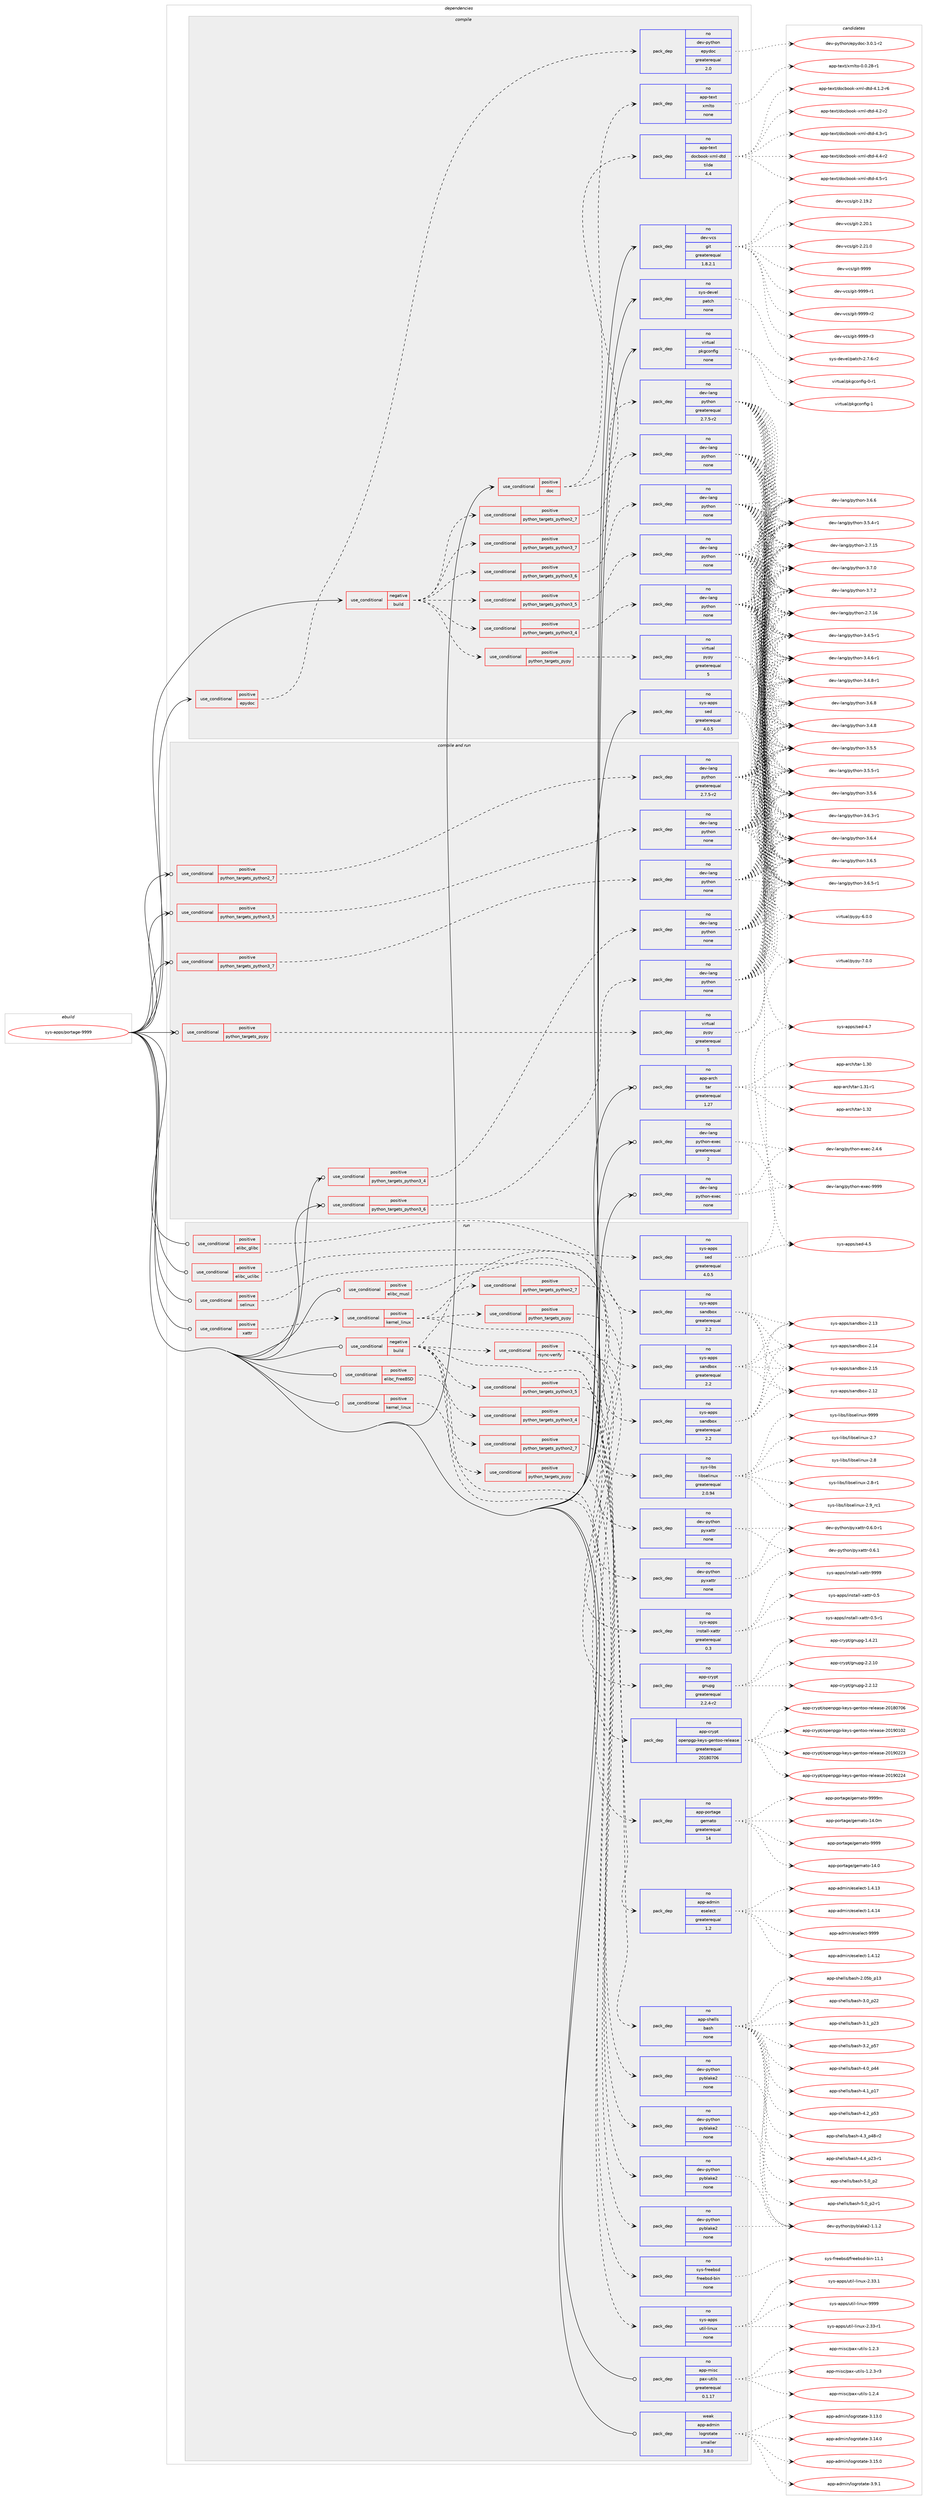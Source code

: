 digraph prolog {

# *************
# Graph options
# *************

newrank=true;
concentrate=true;
compound=true;
graph [rankdir=LR,fontname=Helvetica,fontsize=10,ranksep=1.5];#, ranksep=2.5, nodesep=0.2];
edge  [arrowhead=vee];
node  [fontname=Helvetica,fontsize=10];

# **********
# The ebuild
# **********

subgraph cluster_leftcol {
color=gray;
rank=same;
label=<<i>ebuild</i>>;
id [label="sys-apps/portage-9999", color=red, width=4, href="../sys-apps/portage-9999.svg"];
}

# ****************
# The dependencies
# ****************

subgraph cluster_midcol {
color=gray;
label=<<i>dependencies</i>>;
subgraph cluster_compile {
fillcolor="#eeeeee";
style=filled;
label=<<i>compile</i>>;
subgraph cond456876 {
dependency1713768 [label=<<TABLE BORDER="0" CELLBORDER="1" CELLSPACING="0" CELLPADDING="4"><TR><TD ROWSPAN="3" CELLPADDING="10">use_conditional</TD></TR><TR><TD>negative</TD></TR><TR><TD>build</TD></TR></TABLE>>, shape=none, color=red];
subgraph cond456877 {
dependency1713769 [label=<<TABLE BORDER="0" CELLBORDER="1" CELLSPACING="0" CELLPADDING="4"><TR><TD ROWSPAN="3" CELLPADDING="10">use_conditional</TD></TR><TR><TD>positive</TD></TR><TR><TD>python_targets_pypy</TD></TR></TABLE>>, shape=none, color=red];
subgraph pack1228876 {
dependency1713770 [label=<<TABLE BORDER="0" CELLBORDER="1" CELLSPACING="0" CELLPADDING="4" WIDTH="220"><TR><TD ROWSPAN="6" CELLPADDING="30">pack_dep</TD></TR><TR><TD WIDTH="110">no</TD></TR><TR><TD>virtual</TD></TR><TR><TD>pypy</TD></TR><TR><TD>greaterequal</TD></TR><TR><TD>5</TD></TR></TABLE>>, shape=none, color=blue];
}
dependency1713769:e -> dependency1713770:w [weight=20,style="dashed",arrowhead="vee"];
}
dependency1713768:e -> dependency1713769:w [weight=20,style="dashed",arrowhead="vee"];
subgraph cond456878 {
dependency1713771 [label=<<TABLE BORDER="0" CELLBORDER="1" CELLSPACING="0" CELLPADDING="4"><TR><TD ROWSPAN="3" CELLPADDING="10">use_conditional</TD></TR><TR><TD>positive</TD></TR><TR><TD>python_targets_python2_7</TD></TR></TABLE>>, shape=none, color=red];
subgraph pack1228877 {
dependency1713772 [label=<<TABLE BORDER="0" CELLBORDER="1" CELLSPACING="0" CELLPADDING="4" WIDTH="220"><TR><TD ROWSPAN="6" CELLPADDING="30">pack_dep</TD></TR><TR><TD WIDTH="110">no</TD></TR><TR><TD>dev-lang</TD></TR><TR><TD>python</TD></TR><TR><TD>greaterequal</TD></TR><TR><TD>2.7.5-r2</TD></TR></TABLE>>, shape=none, color=blue];
}
dependency1713771:e -> dependency1713772:w [weight=20,style="dashed",arrowhead="vee"];
}
dependency1713768:e -> dependency1713771:w [weight=20,style="dashed",arrowhead="vee"];
subgraph cond456879 {
dependency1713773 [label=<<TABLE BORDER="0" CELLBORDER="1" CELLSPACING="0" CELLPADDING="4"><TR><TD ROWSPAN="3" CELLPADDING="10">use_conditional</TD></TR><TR><TD>positive</TD></TR><TR><TD>python_targets_python3_4</TD></TR></TABLE>>, shape=none, color=red];
subgraph pack1228878 {
dependency1713774 [label=<<TABLE BORDER="0" CELLBORDER="1" CELLSPACING="0" CELLPADDING="4" WIDTH="220"><TR><TD ROWSPAN="6" CELLPADDING="30">pack_dep</TD></TR><TR><TD WIDTH="110">no</TD></TR><TR><TD>dev-lang</TD></TR><TR><TD>python</TD></TR><TR><TD>none</TD></TR><TR><TD></TD></TR></TABLE>>, shape=none, color=blue];
}
dependency1713773:e -> dependency1713774:w [weight=20,style="dashed",arrowhead="vee"];
}
dependency1713768:e -> dependency1713773:w [weight=20,style="dashed",arrowhead="vee"];
subgraph cond456880 {
dependency1713775 [label=<<TABLE BORDER="0" CELLBORDER="1" CELLSPACING="0" CELLPADDING="4"><TR><TD ROWSPAN="3" CELLPADDING="10">use_conditional</TD></TR><TR><TD>positive</TD></TR><TR><TD>python_targets_python3_5</TD></TR></TABLE>>, shape=none, color=red];
subgraph pack1228879 {
dependency1713776 [label=<<TABLE BORDER="0" CELLBORDER="1" CELLSPACING="0" CELLPADDING="4" WIDTH="220"><TR><TD ROWSPAN="6" CELLPADDING="30">pack_dep</TD></TR><TR><TD WIDTH="110">no</TD></TR><TR><TD>dev-lang</TD></TR><TR><TD>python</TD></TR><TR><TD>none</TD></TR><TR><TD></TD></TR></TABLE>>, shape=none, color=blue];
}
dependency1713775:e -> dependency1713776:w [weight=20,style="dashed",arrowhead="vee"];
}
dependency1713768:e -> dependency1713775:w [weight=20,style="dashed",arrowhead="vee"];
subgraph cond456881 {
dependency1713777 [label=<<TABLE BORDER="0" CELLBORDER="1" CELLSPACING="0" CELLPADDING="4"><TR><TD ROWSPAN="3" CELLPADDING="10">use_conditional</TD></TR><TR><TD>positive</TD></TR><TR><TD>python_targets_python3_6</TD></TR></TABLE>>, shape=none, color=red];
subgraph pack1228880 {
dependency1713778 [label=<<TABLE BORDER="0" CELLBORDER="1" CELLSPACING="0" CELLPADDING="4" WIDTH="220"><TR><TD ROWSPAN="6" CELLPADDING="30">pack_dep</TD></TR><TR><TD WIDTH="110">no</TD></TR><TR><TD>dev-lang</TD></TR><TR><TD>python</TD></TR><TR><TD>none</TD></TR><TR><TD></TD></TR></TABLE>>, shape=none, color=blue];
}
dependency1713777:e -> dependency1713778:w [weight=20,style="dashed",arrowhead="vee"];
}
dependency1713768:e -> dependency1713777:w [weight=20,style="dashed",arrowhead="vee"];
subgraph cond456882 {
dependency1713779 [label=<<TABLE BORDER="0" CELLBORDER="1" CELLSPACING="0" CELLPADDING="4"><TR><TD ROWSPAN="3" CELLPADDING="10">use_conditional</TD></TR><TR><TD>positive</TD></TR><TR><TD>python_targets_python3_7</TD></TR></TABLE>>, shape=none, color=red];
subgraph pack1228881 {
dependency1713780 [label=<<TABLE BORDER="0" CELLBORDER="1" CELLSPACING="0" CELLPADDING="4" WIDTH="220"><TR><TD ROWSPAN="6" CELLPADDING="30">pack_dep</TD></TR><TR><TD WIDTH="110">no</TD></TR><TR><TD>dev-lang</TD></TR><TR><TD>python</TD></TR><TR><TD>none</TD></TR><TR><TD></TD></TR></TABLE>>, shape=none, color=blue];
}
dependency1713779:e -> dependency1713780:w [weight=20,style="dashed",arrowhead="vee"];
}
dependency1713768:e -> dependency1713779:w [weight=20,style="dashed",arrowhead="vee"];
}
id:e -> dependency1713768:w [weight=20,style="solid",arrowhead="vee"];
subgraph cond456883 {
dependency1713781 [label=<<TABLE BORDER="0" CELLBORDER="1" CELLSPACING="0" CELLPADDING="4"><TR><TD ROWSPAN="3" CELLPADDING="10">use_conditional</TD></TR><TR><TD>positive</TD></TR><TR><TD>doc</TD></TR></TABLE>>, shape=none, color=red];
subgraph pack1228882 {
dependency1713782 [label=<<TABLE BORDER="0" CELLBORDER="1" CELLSPACING="0" CELLPADDING="4" WIDTH="220"><TR><TD ROWSPAN="6" CELLPADDING="30">pack_dep</TD></TR><TR><TD WIDTH="110">no</TD></TR><TR><TD>app-text</TD></TR><TR><TD>xmlto</TD></TR><TR><TD>none</TD></TR><TR><TD></TD></TR></TABLE>>, shape=none, color=blue];
}
dependency1713781:e -> dependency1713782:w [weight=20,style="dashed",arrowhead="vee"];
subgraph pack1228883 {
dependency1713783 [label=<<TABLE BORDER="0" CELLBORDER="1" CELLSPACING="0" CELLPADDING="4" WIDTH="220"><TR><TD ROWSPAN="6" CELLPADDING="30">pack_dep</TD></TR><TR><TD WIDTH="110">no</TD></TR><TR><TD>app-text</TD></TR><TR><TD>docbook-xml-dtd</TD></TR><TR><TD>tilde</TD></TR><TR><TD>4.4</TD></TR></TABLE>>, shape=none, color=blue];
}
dependency1713781:e -> dependency1713783:w [weight=20,style="dashed",arrowhead="vee"];
}
id:e -> dependency1713781:w [weight=20,style="solid",arrowhead="vee"];
subgraph cond456884 {
dependency1713784 [label=<<TABLE BORDER="0" CELLBORDER="1" CELLSPACING="0" CELLPADDING="4"><TR><TD ROWSPAN="3" CELLPADDING="10">use_conditional</TD></TR><TR><TD>positive</TD></TR><TR><TD>epydoc</TD></TR></TABLE>>, shape=none, color=red];
subgraph pack1228884 {
dependency1713785 [label=<<TABLE BORDER="0" CELLBORDER="1" CELLSPACING="0" CELLPADDING="4" WIDTH="220"><TR><TD ROWSPAN="6" CELLPADDING="30">pack_dep</TD></TR><TR><TD WIDTH="110">no</TD></TR><TR><TD>dev-python</TD></TR><TR><TD>epydoc</TD></TR><TR><TD>greaterequal</TD></TR><TR><TD>2.0</TD></TR></TABLE>>, shape=none, color=blue];
}
dependency1713784:e -> dependency1713785:w [weight=20,style="dashed",arrowhead="vee"];
}
id:e -> dependency1713784:w [weight=20,style="solid",arrowhead="vee"];
subgraph pack1228885 {
dependency1713786 [label=<<TABLE BORDER="0" CELLBORDER="1" CELLSPACING="0" CELLPADDING="4" WIDTH="220"><TR><TD ROWSPAN="6" CELLPADDING="30">pack_dep</TD></TR><TR><TD WIDTH="110">no</TD></TR><TR><TD>dev-vcs</TD></TR><TR><TD>git</TD></TR><TR><TD>greaterequal</TD></TR><TR><TD>1.8.2.1</TD></TR></TABLE>>, shape=none, color=blue];
}
id:e -> dependency1713786:w [weight=20,style="solid",arrowhead="vee"];
subgraph pack1228886 {
dependency1713787 [label=<<TABLE BORDER="0" CELLBORDER="1" CELLSPACING="0" CELLPADDING="4" WIDTH="220"><TR><TD ROWSPAN="6" CELLPADDING="30">pack_dep</TD></TR><TR><TD WIDTH="110">no</TD></TR><TR><TD>sys-apps</TD></TR><TR><TD>sed</TD></TR><TR><TD>greaterequal</TD></TR><TR><TD>4.0.5</TD></TR></TABLE>>, shape=none, color=blue];
}
id:e -> dependency1713787:w [weight=20,style="solid",arrowhead="vee"];
subgraph pack1228887 {
dependency1713788 [label=<<TABLE BORDER="0" CELLBORDER="1" CELLSPACING="0" CELLPADDING="4" WIDTH="220"><TR><TD ROWSPAN="6" CELLPADDING="30">pack_dep</TD></TR><TR><TD WIDTH="110">no</TD></TR><TR><TD>sys-devel</TD></TR><TR><TD>patch</TD></TR><TR><TD>none</TD></TR><TR><TD></TD></TR></TABLE>>, shape=none, color=blue];
}
id:e -> dependency1713788:w [weight=20,style="solid",arrowhead="vee"];
subgraph pack1228888 {
dependency1713789 [label=<<TABLE BORDER="0" CELLBORDER="1" CELLSPACING="0" CELLPADDING="4" WIDTH="220"><TR><TD ROWSPAN="6" CELLPADDING="30">pack_dep</TD></TR><TR><TD WIDTH="110">no</TD></TR><TR><TD>virtual</TD></TR><TR><TD>pkgconfig</TD></TR><TR><TD>none</TD></TR><TR><TD></TD></TR></TABLE>>, shape=none, color=blue];
}
id:e -> dependency1713789:w [weight=20,style="solid",arrowhead="vee"];
}
subgraph cluster_compileandrun {
fillcolor="#eeeeee";
style=filled;
label=<<i>compile and run</i>>;
subgraph cond456885 {
dependency1713790 [label=<<TABLE BORDER="0" CELLBORDER="1" CELLSPACING="0" CELLPADDING="4"><TR><TD ROWSPAN="3" CELLPADDING="10">use_conditional</TD></TR><TR><TD>positive</TD></TR><TR><TD>python_targets_pypy</TD></TR></TABLE>>, shape=none, color=red];
subgraph pack1228889 {
dependency1713791 [label=<<TABLE BORDER="0" CELLBORDER="1" CELLSPACING="0" CELLPADDING="4" WIDTH="220"><TR><TD ROWSPAN="6" CELLPADDING="30">pack_dep</TD></TR><TR><TD WIDTH="110">no</TD></TR><TR><TD>virtual</TD></TR><TR><TD>pypy</TD></TR><TR><TD>greaterequal</TD></TR><TR><TD>5</TD></TR></TABLE>>, shape=none, color=blue];
}
dependency1713790:e -> dependency1713791:w [weight=20,style="dashed",arrowhead="vee"];
}
id:e -> dependency1713790:w [weight=20,style="solid",arrowhead="odotvee"];
subgraph cond456886 {
dependency1713792 [label=<<TABLE BORDER="0" CELLBORDER="1" CELLSPACING="0" CELLPADDING="4"><TR><TD ROWSPAN="3" CELLPADDING="10">use_conditional</TD></TR><TR><TD>positive</TD></TR><TR><TD>python_targets_python2_7</TD></TR></TABLE>>, shape=none, color=red];
subgraph pack1228890 {
dependency1713793 [label=<<TABLE BORDER="0" CELLBORDER="1" CELLSPACING="0" CELLPADDING="4" WIDTH="220"><TR><TD ROWSPAN="6" CELLPADDING="30">pack_dep</TD></TR><TR><TD WIDTH="110">no</TD></TR><TR><TD>dev-lang</TD></TR><TR><TD>python</TD></TR><TR><TD>greaterequal</TD></TR><TR><TD>2.7.5-r2</TD></TR></TABLE>>, shape=none, color=blue];
}
dependency1713792:e -> dependency1713793:w [weight=20,style="dashed",arrowhead="vee"];
}
id:e -> dependency1713792:w [weight=20,style="solid",arrowhead="odotvee"];
subgraph cond456887 {
dependency1713794 [label=<<TABLE BORDER="0" CELLBORDER="1" CELLSPACING="0" CELLPADDING="4"><TR><TD ROWSPAN="3" CELLPADDING="10">use_conditional</TD></TR><TR><TD>positive</TD></TR><TR><TD>python_targets_python3_4</TD></TR></TABLE>>, shape=none, color=red];
subgraph pack1228891 {
dependency1713795 [label=<<TABLE BORDER="0" CELLBORDER="1" CELLSPACING="0" CELLPADDING="4" WIDTH="220"><TR><TD ROWSPAN="6" CELLPADDING="30">pack_dep</TD></TR><TR><TD WIDTH="110">no</TD></TR><TR><TD>dev-lang</TD></TR><TR><TD>python</TD></TR><TR><TD>none</TD></TR><TR><TD></TD></TR></TABLE>>, shape=none, color=blue];
}
dependency1713794:e -> dependency1713795:w [weight=20,style="dashed",arrowhead="vee"];
}
id:e -> dependency1713794:w [weight=20,style="solid",arrowhead="odotvee"];
subgraph cond456888 {
dependency1713796 [label=<<TABLE BORDER="0" CELLBORDER="1" CELLSPACING="0" CELLPADDING="4"><TR><TD ROWSPAN="3" CELLPADDING="10">use_conditional</TD></TR><TR><TD>positive</TD></TR><TR><TD>python_targets_python3_5</TD></TR></TABLE>>, shape=none, color=red];
subgraph pack1228892 {
dependency1713797 [label=<<TABLE BORDER="0" CELLBORDER="1" CELLSPACING="0" CELLPADDING="4" WIDTH="220"><TR><TD ROWSPAN="6" CELLPADDING="30">pack_dep</TD></TR><TR><TD WIDTH="110">no</TD></TR><TR><TD>dev-lang</TD></TR><TR><TD>python</TD></TR><TR><TD>none</TD></TR><TR><TD></TD></TR></TABLE>>, shape=none, color=blue];
}
dependency1713796:e -> dependency1713797:w [weight=20,style="dashed",arrowhead="vee"];
}
id:e -> dependency1713796:w [weight=20,style="solid",arrowhead="odotvee"];
subgraph cond456889 {
dependency1713798 [label=<<TABLE BORDER="0" CELLBORDER="1" CELLSPACING="0" CELLPADDING="4"><TR><TD ROWSPAN="3" CELLPADDING="10">use_conditional</TD></TR><TR><TD>positive</TD></TR><TR><TD>python_targets_python3_6</TD></TR></TABLE>>, shape=none, color=red];
subgraph pack1228893 {
dependency1713799 [label=<<TABLE BORDER="0" CELLBORDER="1" CELLSPACING="0" CELLPADDING="4" WIDTH="220"><TR><TD ROWSPAN="6" CELLPADDING="30">pack_dep</TD></TR><TR><TD WIDTH="110">no</TD></TR><TR><TD>dev-lang</TD></TR><TR><TD>python</TD></TR><TR><TD>none</TD></TR><TR><TD></TD></TR></TABLE>>, shape=none, color=blue];
}
dependency1713798:e -> dependency1713799:w [weight=20,style="dashed",arrowhead="vee"];
}
id:e -> dependency1713798:w [weight=20,style="solid",arrowhead="odotvee"];
subgraph cond456890 {
dependency1713800 [label=<<TABLE BORDER="0" CELLBORDER="1" CELLSPACING="0" CELLPADDING="4"><TR><TD ROWSPAN="3" CELLPADDING="10">use_conditional</TD></TR><TR><TD>positive</TD></TR><TR><TD>python_targets_python3_7</TD></TR></TABLE>>, shape=none, color=red];
subgraph pack1228894 {
dependency1713801 [label=<<TABLE BORDER="0" CELLBORDER="1" CELLSPACING="0" CELLPADDING="4" WIDTH="220"><TR><TD ROWSPAN="6" CELLPADDING="30">pack_dep</TD></TR><TR><TD WIDTH="110">no</TD></TR><TR><TD>dev-lang</TD></TR><TR><TD>python</TD></TR><TR><TD>none</TD></TR><TR><TD></TD></TR></TABLE>>, shape=none, color=blue];
}
dependency1713800:e -> dependency1713801:w [weight=20,style="dashed",arrowhead="vee"];
}
id:e -> dependency1713800:w [weight=20,style="solid",arrowhead="odotvee"];
subgraph pack1228895 {
dependency1713802 [label=<<TABLE BORDER="0" CELLBORDER="1" CELLSPACING="0" CELLPADDING="4" WIDTH="220"><TR><TD ROWSPAN="6" CELLPADDING="30">pack_dep</TD></TR><TR><TD WIDTH="110">no</TD></TR><TR><TD>app-arch</TD></TR><TR><TD>tar</TD></TR><TR><TD>greaterequal</TD></TR><TR><TD>1.27</TD></TR></TABLE>>, shape=none, color=blue];
}
id:e -> dependency1713802:w [weight=20,style="solid",arrowhead="odotvee"];
subgraph pack1228896 {
dependency1713803 [label=<<TABLE BORDER="0" CELLBORDER="1" CELLSPACING="0" CELLPADDING="4" WIDTH="220"><TR><TD ROWSPAN="6" CELLPADDING="30">pack_dep</TD></TR><TR><TD WIDTH="110">no</TD></TR><TR><TD>dev-lang</TD></TR><TR><TD>python-exec</TD></TR><TR><TD>greaterequal</TD></TR><TR><TD>2</TD></TR></TABLE>>, shape=none, color=blue];
}
id:e -> dependency1713803:w [weight=20,style="solid",arrowhead="odotvee"];
subgraph pack1228897 {
dependency1713804 [label=<<TABLE BORDER="0" CELLBORDER="1" CELLSPACING="0" CELLPADDING="4" WIDTH="220"><TR><TD ROWSPAN="6" CELLPADDING="30">pack_dep</TD></TR><TR><TD WIDTH="110">no</TD></TR><TR><TD>dev-lang</TD></TR><TR><TD>python-exec</TD></TR><TR><TD>none</TD></TR><TR><TD></TD></TR></TABLE>>, shape=none, color=blue];
}
id:e -> dependency1713804:w [weight=20,style="solid",arrowhead="odotvee"];
}
subgraph cluster_run {
fillcolor="#eeeeee";
style=filled;
label=<<i>run</i>>;
subgraph cond456891 {
dependency1713805 [label=<<TABLE BORDER="0" CELLBORDER="1" CELLSPACING="0" CELLPADDING="4"><TR><TD ROWSPAN="3" CELLPADDING="10">use_conditional</TD></TR><TR><TD>negative</TD></TR><TR><TD>build</TD></TR></TABLE>>, shape=none, color=red];
subgraph pack1228898 {
dependency1713806 [label=<<TABLE BORDER="0" CELLBORDER="1" CELLSPACING="0" CELLPADDING="4" WIDTH="220"><TR><TD ROWSPAN="6" CELLPADDING="30">pack_dep</TD></TR><TR><TD WIDTH="110">no</TD></TR><TR><TD>sys-apps</TD></TR><TR><TD>sed</TD></TR><TR><TD>greaterequal</TD></TR><TR><TD>4.0.5</TD></TR></TABLE>>, shape=none, color=blue];
}
dependency1713805:e -> dependency1713806:w [weight=20,style="dashed",arrowhead="vee"];
subgraph pack1228899 {
dependency1713807 [label=<<TABLE BORDER="0" CELLBORDER="1" CELLSPACING="0" CELLPADDING="4" WIDTH="220"><TR><TD ROWSPAN="6" CELLPADDING="30">pack_dep</TD></TR><TR><TD WIDTH="110">no</TD></TR><TR><TD>app-shells</TD></TR><TR><TD>bash</TD></TR><TR><TD>none</TD></TR><TR><TD></TD></TR></TABLE>>, shape=none, color=blue];
}
dependency1713805:e -> dependency1713807:w [weight=20,style="dashed",arrowhead="vee"];
subgraph pack1228900 {
dependency1713808 [label=<<TABLE BORDER="0" CELLBORDER="1" CELLSPACING="0" CELLPADDING="4" WIDTH="220"><TR><TD ROWSPAN="6" CELLPADDING="30">pack_dep</TD></TR><TR><TD WIDTH="110">no</TD></TR><TR><TD>app-admin</TD></TR><TR><TD>eselect</TD></TR><TR><TD>greaterequal</TD></TR><TR><TD>1.2</TD></TR></TABLE>>, shape=none, color=blue];
}
dependency1713805:e -> dependency1713808:w [weight=20,style="dashed",arrowhead="vee"];
subgraph cond456892 {
dependency1713809 [label=<<TABLE BORDER="0" CELLBORDER="1" CELLSPACING="0" CELLPADDING="4"><TR><TD ROWSPAN="3" CELLPADDING="10">use_conditional</TD></TR><TR><TD>positive</TD></TR><TR><TD>python_targets_pypy</TD></TR></TABLE>>, shape=none, color=red];
subgraph pack1228901 {
dependency1713810 [label=<<TABLE BORDER="0" CELLBORDER="1" CELLSPACING="0" CELLPADDING="4" WIDTH="220"><TR><TD ROWSPAN="6" CELLPADDING="30">pack_dep</TD></TR><TR><TD WIDTH="110">no</TD></TR><TR><TD>dev-python</TD></TR><TR><TD>pyblake2</TD></TR><TR><TD>none</TD></TR><TR><TD></TD></TR></TABLE>>, shape=none, color=blue];
}
dependency1713809:e -> dependency1713810:w [weight=20,style="dashed",arrowhead="vee"];
}
dependency1713805:e -> dependency1713809:w [weight=20,style="dashed",arrowhead="vee"];
subgraph cond456893 {
dependency1713811 [label=<<TABLE BORDER="0" CELLBORDER="1" CELLSPACING="0" CELLPADDING="4"><TR><TD ROWSPAN="3" CELLPADDING="10">use_conditional</TD></TR><TR><TD>positive</TD></TR><TR><TD>python_targets_python2_7</TD></TR></TABLE>>, shape=none, color=red];
subgraph pack1228902 {
dependency1713812 [label=<<TABLE BORDER="0" CELLBORDER="1" CELLSPACING="0" CELLPADDING="4" WIDTH="220"><TR><TD ROWSPAN="6" CELLPADDING="30">pack_dep</TD></TR><TR><TD WIDTH="110">no</TD></TR><TR><TD>dev-python</TD></TR><TR><TD>pyblake2</TD></TR><TR><TD>none</TD></TR><TR><TD></TD></TR></TABLE>>, shape=none, color=blue];
}
dependency1713811:e -> dependency1713812:w [weight=20,style="dashed",arrowhead="vee"];
}
dependency1713805:e -> dependency1713811:w [weight=20,style="dashed",arrowhead="vee"];
subgraph cond456894 {
dependency1713813 [label=<<TABLE BORDER="0" CELLBORDER="1" CELLSPACING="0" CELLPADDING="4"><TR><TD ROWSPAN="3" CELLPADDING="10">use_conditional</TD></TR><TR><TD>positive</TD></TR><TR><TD>python_targets_python3_4</TD></TR></TABLE>>, shape=none, color=red];
subgraph pack1228903 {
dependency1713814 [label=<<TABLE BORDER="0" CELLBORDER="1" CELLSPACING="0" CELLPADDING="4" WIDTH="220"><TR><TD ROWSPAN="6" CELLPADDING="30">pack_dep</TD></TR><TR><TD WIDTH="110">no</TD></TR><TR><TD>dev-python</TD></TR><TR><TD>pyblake2</TD></TR><TR><TD>none</TD></TR><TR><TD></TD></TR></TABLE>>, shape=none, color=blue];
}
dependency1713813:e -> dependency1713814:w [weight=20,style="dashed",arrowhead="vee"];
}
dependency1713805:e -> dependency1713813:w [weight=20,style="dashed",arrowhead="vee"];
subgraph cond456895 {
dependency1713815 [label=<<TABLE BORDER="0" CELLBORDER="1" CELLSPACING="0" CELLPADDING="4"><TR><TD ROWSPAN="3" CELLPADDING="10">use_conditional</TD></TR><TR><TD>positive</TD></TR><TR><TD>python_targets_python3_5</TD></TR></TABLE>>, shape=none, color=red];
subgraph pack1228904 {
dependency1713816 [label=<<TABLE BORDER="0" CELLBORDER="1" CELLSPACING="0" CELLPADDING="4" WIDTH="220"><TR><TD ROWSPAN="6" CELLPADDING="30">pack_dep</TD></TR><TR><TD WIDTH="110">no</TD></TR><TR><TD>dev-python</TD></TR><TR><TD>pyblake2</TD></TR><TR><TD>none</TD></TR><TR><TD></TD></TR></TABLE>>, shape=none, color=blue];
}
dependency1713815:e -> dependency1713816:w [weight=20,style="dashed",arrowhead="vee"];
}
dependency1713805:e -> dependency1713815:w [weight=20,style="dashed",arrowhead="vee"];
subgraph cond456896 {
dependency1713817 [label=<<TABLE BORDER="0" CELLBORDER="1" CELLSPACING="0" CELLPADDING="4"><TR><TD ROWSPAN="3" CELLPADDING="10">use_conditional</TD></TR><TR><TD>positive</TD></TR><TR><TD>rsync-verify</TD></TR></TABLE>>, shape=none, color=red];
subgraph pack1228905 {
dependency1713818 [label=<<TABLE BORDER="0" CELLBORDER="1" CELLSPACING="0" CELLPADDING="4" WIDTH="220"><TR><TD ROWSPAN="6" CELLPADDING="30">pack_dep</TD></TR><TR><TD WIDTH="110">no</TD></TR><TR><TD>app-portage</TD></TR><TR><TD>gemato</TD></TR><TR><TD>greaterequal</TD></TR><TR><TD>14</TD></TR></TABLE>>, shape=none, color=blue];
}
dependency1713817:e -> dependency1713818:w [weight=20,style="dashed",arrowhead="vee"];
subgraph pack1228906 {
dependency1713819 [label=<<TABLE BORDER="0" CELLBORDER="1" CELLSPACING="0" CELLPADDING="4" WIDTH="220"><TR><TD ROWSPAN="6" CELLPADDING="30">pack_dep</TD></TR><TR><TD WIDTH="110">no</TD></TR><TR><TD>app-crypt</TD></TR><TR><TD>openpgp-keys-gentoo-release</TD></TR><TR><TD>greaterequal</TD></TR><TR><TD>20180706</TD></TR></TABLE>>, shape=none, color=blue];
}
dependency1713817:e -> dependency1713819:w [weight=20,style="dashed",arrowhead="vee"];
subgraph pack1228907 {
dependency1713820 [label=<<TABLE BORDER="0" CELLBORDER="1" CELLSPACING="0" CELLPADDING="4" WIDTH="220"><TR><TD ROWSPAN="6" CELLPADDING="30">pack_dep</TD></TR><TR><TD WIDTH="110">no</TD></TR><TR><TD>app-crypt</TD></TR><TR><TD>gnupg</TD></TR><TR><TD>greaterequal</TD></TR><TR><TD>2.2.4-r2</TD></TR></TABLE>>, shape=none, color=blue];
}
dependency1713817:e -> dependency1713820:w [weight=20,style="dashed",arrowhead="vee"];
}
dependency1713805:e -> dependency1713817:w [weight=20,style="dashed",arrowhead="vee"];
}
id:e -> dependency1713805:w [weight=20,style="solid",arrowhead="odot"];
subgraph cond456897 {
dependency1713821 [label=<<TABLE BORDER="0" CELLBORDER="1" CELLSPACING="0" CELLPADDING="4"><TR><TD ROWSPAN="3" CELLPADDING="10">use_conditional</TD></TR><TR><TD>positive</TD></TR><TR><TD>elibc_FreeBSD</TD></TR></TABLE>>, shape=none, color=red];
subgraph pack1228908 {
dependency1713822 [label=<<TABLE BORDER="0" CELLBORDER="1" CELLSPACING="0" CELLPADDING="4" WIDTH="220"><TR><TD ROWSPAN="6" CELLPADDING="30">pack_dep</TD></TR><TR><TD WIDTH="110">no</TD></TR><TR><TD>sys-freebsd</TD></TR><TR><TD>freebsd-bin</TD></TR><TR><TD>none</TD></TR><TR><TD></TD></TR></TABLE>>, shape=none, color=blue];
}
dependency1713821:e -> dependency1713822:w [weight=20,style="dashed",arrowhead="vee"];
}
id:e -> dependency1713821:w [weight=20,style="solid",arrowhead="odot"];
subgraph cond456898 {
dependency1713823 [label=<<TABLE BORDER="0" CELLBORDER="1" CELLSPACING="0" CELLPADDING="4"><TR><TD ROWSPAN="3" CELLPADDING="10">use_conditional</TD></TR><TR><TD>positive</TD></TR><TR><TD>elibc_glibc</TD></TR></TABLE>>, shape=none, color=red];
subgraph pack1228909 {
dependency1713824 [label=<<TABLE BORDER="0" CELLBORDER="1" CELLSPACING="0" CELLPADDING="4" WIDTH="220"><TR><TD ROWSPAN="6" CELLPADDING="30">pack_dep</TD></TR><TR><TD WIDTH="110">no</TD></TR><TR><TD>sys-apps</TD></TR><TR><TD>sandbox</TD></TR><TR><TD>greaterequal</TD></TR><TR><TD>2.2</TD></TR></TABLE>>, shape=none, color=blue];
}
dependency1713823:e -> dependency1713824:w [weight=20,style="dashed",arrowhead="vee"];
}
id:e -> dependency1713823:w [weight=20,style="solid",arrowhead="odot"];
subgraph cond456899 {
dependency1713825 [label=<<TABLE BORDER="0" CELLBORDER="1" CELLSPACING="0" CELLPADDING="4"><TR><TD ROWSPAN="3" CELLPADDING="10">use_conditional</TD></TR><TR><TD>positive</TD></TR><TR><TD>elibc_musl</TD></TR></TABLE>>, shape=none, color=red];
subgraph pack1228910 {
dependency1713826 [label=<<TABLE BORDER="0" CELLBORDER="1" CELLSPACING="0" CELLPADDING="4" WIDTH="220"><TR><TD ROWSPAN="6" CELLPADDING="30">pack_dep</TD></TR><TR><TD WIDTH="110">no</TD></TR><TR><TD>sys-apps</TD></TR><TR><TD>sandbox</TD></TR><TR><TD>greaterequal</TD></TR><TR><TD>2.2</TD></TR></TABLE>>, shape=none, color=blue];
}
dependency1713825:e -> dependency1713826:w [weight=20,style="dashed",arrowhead="vee"];
}
id:e -> dependency1713825:w [weight=20,style="solid",arrowhead="odot"];
subgraph cond456900 {
dependency1713827 [label=<<TABLE BORDER="0" CELLBORDER="1" CELLSPACING="0" CELLPADDING="4"><TR><TD ROWSPAN="3" CELLPADDING="10">use_conditional</TD></TR><TR><TD>positive</TD></TR><TR><TD>elibc_uclibc</TD></TR></TABLE>>, shape=none, color=red];
subgraph pack1228911 {
dependency1713828 [label=<<TABLE BORDER="0" CELLBORDER="1" CELLSPACING="0" CELLPADDING="4" WIDTH="220"><TR><TD ROWSPAN="6" CELLPADDING="30">pack_dep</TD></TR><TR><TD WIDTH="110">no</TD></TR><TR><TD>sys-apps</TD></TR><TR><TD>sandbox</TD></TR><TR><TD>greaterequal</TD></TR><TR><TD>2.2</TD></TR></TABLE>>, shape=none, color=blue];
}
dependency1713827:e -> dependency1713828:w [weight=20,style="dashed",arrowhead="vee"];
}
id:e -> dependency1713827:w [weight=20,style="solid",arrowhead="odot"];
subgraph cond456901 {
dependency1713829 [label=<<TABLE BORDER="0" CELLBORDER="1" CELLSPACING="0" CELLPADDING="4"><TR><TD ROWSPAN="3" CELLPADDING="10">use_conditional</TD></TR><TR><TD>positive</TD></TR><TR><TD>kernel_linux</TD></TR></TABLE>>, shape=none, color=red];
subgraph pack1228912 {
dependency1713830 [label=<<TABLE BORDER="0" CELLBORDER="1" CELLSPACING="0" CELLPADDING="4" WIDTH="220"><TR><TD ROWSPAN="6" CELLPADDING="30">pack_dep</TD></TR><TR><TD WIDTH="110">no</TD></TR><TR><TD>sys-apps</TD></TR><TR><TD>util-linux</TD></TR><TR><TD>none</TD></TR><TR><TD></TD></TR></TABLE>>, shape=none, color=blue];
}
dependency1713829:e -> dependency1713830:w [weight=20,style="dashed",arrowhead="vee"];
}
id:e -> dependency1713829:w [weight=20,style="solid",arrowhead="odot"];
subgraph cond456902 {
dependency1713831 [label=<<TABLE BORDER="0" CELLBORDER="1" CELLSPACING="0" CELLPADDING="4"><TR><TD ROWSPAN="3" CELLPADDING="10">use_conditional</TD></TR><TR><TD>positive</TD></TR><TR><TD>selinux</TD></TR></TABLE>>, shape=none, color=red];
subgraph pack1228913 {
dependency1713832 [label=<<TABLE BORDER="0" CELLBORDER="1" CELLSPACING="0" CELLPADDING="4" WIDTH="220"><TR><TD ROWSPAN="6" CELLPADDING="30">pack_dep</TD></TR><TR><TD WIDTH="110">no</TD></TR><TR><TD>sys-libs</TD></TR><TR><TD>libselinux</TD></TR><TR><TD>greaterequal</TD></TR><TR><TD>2.0.94</TD></TR></TABLE>>, shape=none, color=blue];
}
dependency1713831:e -> dependency1713832:w [weight=20,style="dashed",arrowhead="vee"];
}
id:e -> dependency1713831:w [weight=20,style="solid",arrowhead="odot"];
subgraph cond456903 {
dependency1713833 [label=<<TABLE BORDER="0" CELLBORDER="1" CELLSPACING="0" CELLPADDING="4"><TR><TD ROWSPAN="3" CELLPADDING="10">use_conditional</TD></TR><TR><TD>positive</TD></TR><TR><TD>xattr</TD></TR></TABLE>>, shape=none, color=red];
subgraph cond456904 {
dependency1713834 [label=<<TABLE BORDER="0" CELLBORDER="1" CELLSPACING="0" CELLPADDING="4"><TR><TD ROWSPAN="3" CELLPADDING="10">use_conditional</TD></TR><TR><TD>positive</TD></TR><TR><TD>kernel_linux</TD></TR></TABLE>>, shape=none, color=red];
subgraph pack1228914 {
dependency1713835 [label=<<TABLE BORDER="0" CELLBORDER="1" CELLSPACING="0" CELLPADDING="4" WIDTH="220"><TR><TD ROWSPAN="6" CELLPADDING="30">pack_dep</TD></TR><TR><TD WIDTH="110">no</TD></TR><TR><TD>sys-apps</TD></TR><TR><TD>install-xattr</TD></TR><TR><TD>greaterequal</TD></TR><TR><TD>0.3</TD></TR></TABLE>>, shape=none, color=blue];
}
dependency1713834:e -> dependency1713835:w [weight=20,style="dashed",arrowhead="vee"];
subgraph cond456905 {
dependency1713836 [label=<<TABLE BORDER="0" CELLBORDER="1" CELLSPACING="0" CELLPADDING="4"><TR><TD ROWSPAN="3" CELLPADDING="10">use_conditional</TD></TR><TR><TD>positive</TD></TR><TR><TD>python_targets_pypy</TD></TR></TABLE>>, shape=none, color=red];
subgraph pack1228915 {
dependency1713837 [label=<<TABLE BORDER="0" CELLBORDER="1" CELLSPACING="0" CELLPADDING="4" WIDTH="220"><TR><TD ROWSPAN="6" CELLPADDING="30">pack_dep</TD></TR><TR><TD WIDTH="110">no</TD></TR><TR><TD>dev-python</TD></TR><TR><TD>pyxattr</TD></TR><TR><TD>none</TD></TR><TR><TD></TD></TR></TABLE>>, shape=none, color=blue];
}
dependency1713836:e -> dependency1713837:w [weight=20,style="dashed",arrowhead="vee"];
}
dependency1713834:e -> dependency1713836:w [weight=20,style="dashed",arrowhead="vee"];
subgraph cond456906 {
dependency1713838 [label=<<TABLE BORDER="0" CELLBORDER="1" CELLSPACING="0" CELLPADDING="4"><TR><TD ROWSPAN="3" CELLPADDING="10">use_conditional</TD></TR><TR><TD>positive</TD></TR><TR><TD>python_targets_python2_7</TD></TR></TABLE>>, shape=none, color=red];
subgraph pack1228916 {
dependency1713839 [label=<<TABLE BORDER="0" CELLBORDER="1" CELLSPACING="0" CELLPADDING="4" WIDTH="220"><TR><TD ROWSPAN="6" CELLPADDING="30">pack_dep</TD></TR><TR><TD WIDTH="110">no</TD></TR><TR><TD>dev-python</TD></TR><TR><TD>pyxattr</TD></TR><TR><TD>none</TD></TR><TR><TD></TD></TR></TABLE>>, shape=none, color=blue];
}
dependency1713838:e -> dependency1713839:w [weight=20,style="dashed",arrowhead="vee"];
}
dependency1713834:e -> dependency1713838:w [weight=20,style="dashed",arrowhead="vee"];
}
dependency1713833:e -> dependency1713834:w [weight=20,style="dashed",arrowhead="vee"];
}
id:e -> dependency1713833:w [weight=20,style="solid",arrowhead="odot"];
subgraph pack1228917 {
dependency1713840 [label=<<TABLE BORDER="0" CELLBORDER="1" CELLSPACING="0" CELLPADDING="4" WIDTH="220"><TR><TD ROWSPAN="6" CELLPADDING="30">pack_dep</TD></TR><TR><TD WIDTH="110">no</TD></TR><TR><TD>app-misc</TD></TR><TR><TD>pax-utils</TD></TR><TR><TD>greaterequal</TD></TR><TR><TD>0.1.17</TD></TR></TABLE>>, shape=none, color=blue];
}
id:e -> dependency1713840:w [weight=20,style="solid",arrowhead="odot"];
subgraph pack1228918 {
dependency1713841 [label=<<TABLE BORDER="0" CELLBORDER="1" CELLSPACING="0" CELLPADDING="4" WIDTH="220"><TR><TD ROWSPAN="6" CELLPADDING="30">pack_dep</TD></TR><TR><TD WIDTH="110">weak</TD></TR><TR><TD>app-admin</TD></TR><TR><TD>logrotate</TD></TR><TR><TD>smaller</TD></TR><TR><TD>3.8.0</TD></TR></TABLE>>, shape=none, color=blue];
}
id:e -> dependency1713841:w [weight=20,style="solid",arrowhead="odot"];
}
}

# **************
# The candidates
# **************

subgraph cluster_choices {
rank=same;
color=gray;
label=<<i>candidates</i>>;

subgraph choice1228876 {
color=black;
nodesep=1;
choice1181051141161179710847112121112121455446484648 [label="virtual/pypy-6.0.0", color=red, width=4,href="../virtual/pypy-6.0.0.svg"];
choice1181051141161179710847112121112121455546484648 [label="virtual/pypy-7.0.0", color=red, width=4,href="../virtual/pypy-7.0.0.svg"];
dependency1713770:e -> choice1181051141161179710847112121112121455446484648:w [style=dotted,weight="100"];
dependency1713770:e -> choice1181051141161179710847112121112121455546484648:w [style=dotted,weight="100"];
}
subgraph choice1228877 {
color=black;
nodesep=1;
choice10010111845108971101034711212111610411111045504655464953 [label="dev-lang/python-2.7.15", color=red, width=4,href="../dev-lang/python-2.7.15.svg"];
choice10010111845108971101034711212111610411111045504655464954 [label="dev-lang/python-2.7.16", color=red, width=4,href="../dev-lang/python-2.7.16.svg"];
choice1001011184510897110103471121211161041111104551465246534511449 [label="dev-lang/python-3.4.5-r1", color=red, width=4,href="../dev-lang/python-3.4.5-r1.svg"];
choice1001011184510897110103471121211161041111104551465246544511449 [label="dev-lang/python-3.4.6-r1", color=red, width=4,href="../dev-lang/python-3.4.6-r1.svg"];
choice100101118451089711010347112121116104111110455146524656 [label="dev-lang/python-3.4.8", color=red, width=4,href="../dev-lang/python-3.4.8.svg"];
choice1001011184510897110103471121211161041111104551465246564511449 [label="dev-lang/python-3.4.8-r1", color=red, width=4,href="../dev-lang/python-3.4.8-r1.svg"];
choice1001011184510897110103471121211161041111104551465346524511449 [label="dev-lang/python-3.5.4-r1", color=red, width=4,href="../dev-lang/python-3.5.4-r1.svg"];
choice100101118451089711010347112121116104111110455146534653 [label="dev-lang/python-3.5.5", color=red, width=4,href="../dev-lang/python-3.5.5.svg"];
choice1001011184510897110103471121211161041111104551465346534511449 [label="dev-lang/python-3.5.5-r1", color=red, width=4,href="../dev-lang/python-3.5.5-r1.svg"];
choice100101118451089711010347112121116104111110455146534654 [label="dev-lang/python-3.5.6", color=red, width=4,href="../dev-lang/python-3.5.6.svg"];
choice1001011184510897110103471121211161041111104551465446514511449 [label="dev-lang/python-3.6.3-r1", color=red, width=4,href="../dev-lang/python-3.6.3-r1.svg"];
choice100101118451089711010347112121116104111110455146544652 [label="dev-lang/python-3.6.4", color=red, width=4,href="../dev-lang/python-3.6.4.svg"];
choice100101118451089711010347112121116104111110455146544653 [label="dev-lang/python-3.6.5", color=red, width=4,href="../dev-lang/python-3.6.5.svg"];
choice1001011184510897110103471121211161041111104551465446534511449 [label="dev-lang/python-3.6.5-r1", color=red, width=4,href="../dev-lang/python-3.6.5-r1.svg"];
choice100101118451089711010347112121116104111110455146544654 [label="dev-lang/python-3.6.6", color=red, width=4,href="../dev-lang/python-3.6.6.svg"];
choice100101118451089711010347112121116104111110455146544656 [label="dev-lang/python-3.6.8", color=red, width=4,href="../dev-lang/python-3.6.8.svg"];
choice100101118451089711010347112121116104111110455146554648 [label="dev-lang/python-3.7.0", color=red, width=4,href="../dev-lang/python-3.7.0.svg"];
choice100101118451089711010347112121116104111110455146554650 [label="dev-lang/python-3.7.2", color=red, width=4,href="../dev-lang/python-3.7.2.svg"];
dependency1713772:e -> choice10010111845108971101034711212111610411111045504655464953:w [style=dotted,weight="100"];
dependency1713772:e -> choice10010111845108971101034711212111610411111045504655464954:w [style=dotted,weight="100"];
dependency1713772:e -> choice1001011184510897110103471121211161041111104551465246534511449:w [style=dotted,weight="100"];
dependency1713772:e -> choice1001011184510897110103471121211161041111104551465246544511449:w [style=dotted,weight="100"];
dependency1713772:e -> choice100101118451089711010347112121116104111110455146524656:w [style=dotted,weight="100"];
dependency1713772:e -> choice1001011184510897110103471121211161041111104551465246564511449:w [style=dotted,weight="100"];
dependency1713772:e -> choice1001011184510897110103471121211161041111104551465346524511449:w [style=dotted,weight="100"];
dependency1713772:e -> choice100101118451089711010347112121116104111110455146534653:w [style=dotted,weight="100"];
dependency1713772:e -> choice1001011184510897110103471121211161041111104551465346534511449:w [style=dotted,weight="100"];
dependency1713772:e -> choice100101118451089711010347112121116104111110455146534654:w [style=dotted,weight="100"];
dependency1713772:e -> choice1001011184510897110103471121211161041111104551465446514511449:w [style=dotted,weight="100"];
dependency1713772:e -> choice100101118451089711010347112121116104111110455146544652:w [style=dotted,weight="100"];
dependency1713772:e -> choice100101118451089711010347112121116104111110455146544653:w [style=dotted,weight="100"];
dependency1713772:e -> choice1001011184510897110103471121211161041111104551465446534511449:w [style=dotted,weight="100"];
dependency1713772:e -> choice100101118451089711010347112121116104111110455146544654:w [style=dotted,weight="100"];
dependency1713772:e -> choice100101118451089711010347112121116104111110455146544656:w [style=dotted,weight="100"];
dependency1713772:e -> choice100101118451089711010347112121116104111110455146554648:w [style=dotted,weight="100"];
dependency1713772:e -> choice100101118451089711010347112121116104111110455146554650:w [style=dotted,weight="100"];
}
subgraph choice1228878 {
color=black;
nodesep=1;
choice10010111845108971101034711212111610411111045504655464953 [label="dev-lang/python-2.7.15", color=red, width=4,href="../dev-lang/python-2.7.15.svg"];
choice10010111845108971101034711212111610411111045504655464954 [label="dev-lang/python-2.7.16", color=red, width=4,href="../dev-lang/python-2.7.16.svg"];
choice1001011184510897110103471121211161041111104551465246534511449 [label="dev-lang/python-3.4.5-r1", color=red, width=4,href="../dev-lang/python-3.4.5-r1.svg"];
choice1001011184510897110103471121211161041111104551465246544511449 [label="dev-lang/python-3.4.6-r1", color=red, width=4,href="../dev-lang/python-3.4.6-r1.svg"];
choice100101118451089711010347112121116104111110455146524656 [label="dev-lang/python-3.4.8", color=red, width=4,href="../dev-lang/python-3.4.8.svg"];
choice1001011184510897110103471121211161041111104551465246564511449 [label="dev-lang/python-3.4.8-r1", color=red, width=4,href="../dev-lang/python-3.4.8-r1.svg"];
choice1001011184510897110103471121211161041111104551465346524511449 [label="dev-lang/python-3.5.4-r1", color=red, width=4,href="../dev-lang/python-3.5.4-r1.svg"];
choice100101118451089711010347112121116104111110455146534653 [label="dev-lang/python-3.5.5", color=red, width=4,href="../dev-lang/python-3.5.5.svg"];
choice1001011184510897110103471121211161041111104551465346534511449 [label="dev-lang/python-3.5.5-r1", color=red, width=4,href="../dev-lang/python-3.5.5-r1.svg"];
choice100101118451089711010347112121116104111110455146534654 [label="dev-lang/python-3.5.6", color=red, width=4,href="../dev-lang/python-3.5.6.svg"];
choice1001011184510897110103471121211161041111104551465446514511449 [label="dev-lang/python-3.6.3-r1", color=red, width=4,href="../dev-lang/python-3.6.3-r1.svg"];
choice100101118451089711010347112121116104111110455146544652 [label="dev-lang/python-3.6.4", color=red, width=4,href="../dev-lang/python-3.6.4.svg"];
choice100101118451089711010347112121116104111110455146544653 [label="dev-lang/python-3.6.5", color=red, width=4,href="../dev-lang/python-3.6.5.svg"];
choice1001011184510897110103471121211161041111104551465446534511449 [label="dev-lang/python-3.6.5-r1", color=red, width=4,href="../dev-lang/python-3.6.5-r1.svg"];
choice100101118451089711010347112121116104111110455146544654 [label="dev-lang/python-3.6.6", color=red, width=4,href="../dev-lang/python-3.6.6.svg"];
choice100101118451089711010347112121116104111110455146544656 [label="dev-lang/python-3.6.8", color=red, width=4,href="../dev-lang/python-3.6.8.svg"];
choice100101118451089711010347112121116104111110455146554648 [label="dev-lang/python-3.7.0", color=red, width=4,href="../dev-lang/python-3.7.0.svg"];
choice100101118451089711010347112121116104111110455146554650 [label="dev-lang/python-3.7.2", color=red, width=4,href="../dev-lang/python-3.7.2.svg"];
dependency1713774:e -> choice10010111845108971101034711212111610411111045504655464953:w [style=dotted,weight="100"];
dependency1713774:e -> choice10010111845108971101034711212111610411111045504655464954:w [style=dotted,weight="100"];
dependency1713774:e -> choice1001011184510897110103471121211161041111104551465246534511449:w [style=dotted,weight="100"];
dependency1713774:e -> choice1001011184510897110103471121211161041111104551465246544511449:w [style=dotted,weight="100"];
dependency1713774:e -> choice100101118451089711010347112121116104111110455146524656:w [style=dotted,weight="100"];
dependency1713774:e -> choice1001011184510897110103471121211161041111104551465246564511449:w [style=dotted,weight="100"];
dependency1713774:e -> choice1001011184510897110103471121211161041111104551465346524511449:w [style=dotted,weight="100"];
dependency1713774:e -> choice100101118451089711010347112121116104111110455146534653:w [style=dotted,weight="100"];
dependency1713774:e -> choice1001011184510897110103471121211161041111104551465346534511449:w [style=dotted,weight="100"];
dependency1713774:e -> choice100101118451089711010347112121116104111110455146534654:w [style=dotted,weight="100"];
dependency1713774:e -> choice1001011184510897110103471121211161041111104551465446514511449:w [style=dotted,weight="100"];
dependency1713774:e -> choice100101118451089711010347112121116104111110455146544652:w [style=dotted,weight="100"];
dependency1713774:e -> choice100101118451089711010347112121116104111110455146544653:w [style=dotted,weight="100"];
dependency1713774:e -> choice1001011184510897110103471121211161041111104551465446534511449:w [style=dotted,weight="100"];
dependency1713774:e -> choice100101118451089711010347112121116104111110455146544654:w [style=dotted,weight="100"];
dependency1713774:e -> choice100101118451089711010347112121116104111110455146544656:w [style=dotted,weight="100"];
dependency1713774:e -> choice100101118451089711010347112121116104111110455146554648:w [style=dotted,weight="100"];
dependency1713774:e -> choice100101118451089711010347112121116104111110455146554650:w [style=dotted,weight="100"];
}
subgraph choice1228879 {
color=black;
nodesep=1;
choice10010111845108971101034711212111610411111045504655464953 [label="dev-lang/python-2.7.15", color=red, width=4,href="../dev-lang/python-2.7.15.svg"];
choice10010111845108971101034711212111610411111045504655464954 [label="dev-lang/python-2.7.16", color=red, width=4,href="../dev-lang/python-2.7.16.svg"];
choice1001011184510897110103471121211161041111104551465246534511449 [label="dev-lang/python-3.4.5-r1", color=red, width=4,href="../dev-lang/python-3.4.5-r1.svg"];
choice1001011184510897110103471121211161041111104551465246544511449 [label="dev-lang/python-3.4.6-r1", color=red, width=4,href="../dev-lang/python-3.4.6-r1.svg"];
choice100101118451089711010347112121116104111110455146524656 [label="dev-lang/python-3.4.8", color=red, width=4,href="../dev-lang/python-3.4.8.svg"];
choice1001011184510897110103471121211161041111104551465246564511449 [label="dev-lang/python-3.4.8-r1", color=red, width=4,href="../dev-lang/python-3.4.8-r1.svg"];
choice1001011184510897110103471121211161041111104551465346524511449 [label="dev-lang/python-3.5.4-r1", color=red, width=4,href="../dev-lang/python-3.5.4-r1.svg"];
choice100101118451089711010347112121116104111110455146534653 [label="dev-lang/python-3.5.5", color=red, width=4,href="../dev-lang/python-3.5.5.svg"];
choice1001011184510897110103471121211161041111104551465346534511449 [label="dev-lang/python-3.5.5-r1", color=red, width=4,href="../dev-lang/python-3.5.5-r1.svg"];
choice100101118451089711010347112121116104111110455146534654 [label="dev-lang/python-3.5.6", color=red, width=4,href="../dev-lang/python-3.5.6.svg"];
choice1001011184510897110103471121211161041111104551465446514511449 [label="dev-lang/python-3.6.3-r1", color=red, width=4,href="../dev-lang/python-3.6.3-r1.svg"];
choice100101118451089711010347112121116104111110455146544652 [label="dev-lang/python-3.6.4", color=red, width=4,href="../dev-lang/python-3.6.4.svg"];
choice100101118451089711010347112121116104111110455146544653 [label="dev-lang/python-3.6.5", color=red, width=4,href="../dev-lang/python-3.6.5.svg"];
choice1001011184510897110103471121211161041111104551465446534511449 [label="dev-lang/python-3.6.5-r1", color=red, width=4,href="../dev-lang/python-3.6.5-r1.svg"];
choice100101118451089711010347112121116104111110455146544654 [label="dev-lang/python-3.6.6", color=red, width=4,href="../dev-lang/python-3.6.6.svg"];
choice100101118451089711010347112121116104111110455146544656 [label="dev-lang/python-3.6.8", color=red, width=4,href="../dev-lang/python-3.6.8.svg"];
choice100101118451089711010347112121116104111110455146554648 [label="dev-lang/python-3.7.0", color=red, width=4,href="../dev-lang/python-3.7.0.svg"];
choice100101118451089711010347112121116104111110455146554650 [label="dev-lang/python-3.7.2", color=red, width=4,href="../dev-lang/python-3.7.2.svg"];
dependency1713776:e -> choice10010111845108971101034711212111610411111045504655464953:w [style=dotted,weight="100"];
dependency1713776:e -> choice10010111845108971101034711212111610411111045504655464954:w [style=dotted,weight="100"];
dependency1713776:e -> choice1001011184510897110103471121211161041111104551465246534511449:w [style=dotted,weight="100"];
dependency1713776:e -> choice1001011184510897110103471121211161041111104551465246544511449:w [style=dotted,weight="100"];
dependency1713776:e -> choice100101118451089711010347112121116104111110455146524656:w [style=dotted,weight="100"];
dependency1713776:e -> choice1001011184510897110103471121211161041111104551465246564511449:w [style=dotted,weight="100"];
dependency1713776:e -> choice1001011184510897110103471121211161041111104551465346524511449:w [style=dotted,weight="100"];
dependency1713776:e -> choice100101118451089711010347112121116104111110455146534653:w [style=dotted,weight="100"];
dependency1713776:e -> choice1001011184510897110103471121211161041111104551465346534511449:w [style=dotted,weight="100"];
dependency1713776:e -> choice100101118451089711010347112121116104111110455146534654:w [style=dotted,weight="100"];
dependency1713776:e -> choice1001011184510897110103471121211161041111104551465446514511449:w [style=dotted,weight="100"];
dependency1713776:e -> choice100101118451089711010347112121116104111110455146544652:w [style=dotted,weight="100"];
dependency1713776:e -> choice100101118451089711010347112121116104111110455146544653:w [style=dotted,weight="100"];
dependency1713776:e -> choice1001011184510897110103471121211161041111104551465446534511449:w [style=dotted,weight="100"];
dependency1713776:e -> choice100101118451089711010347112121116104111110455146544654:w [style=dotted,weight="100"];
dependency1713776:e -> choice100101118451089711010347112121116104111110455146544656:w [style=dotted,weight="100"];
dependency1713776:e -> choice100101118451089711010347112121116104111110455146554648:w [style=dotted,weight="100"];
dependency1713776:e -> choice100101118451089711010347112121116104111110455146554650:w [style=dotted,weight="100"];
}
subgraph choice1228880 {
color=black;
nodesep=1;
choice10010111845108971101034711212111610411111045504655464953 [label="dev-lang/python-2.7.15", color=red, width=4,href="../dev-lang/python-2.7.15.svg"];
choice10010111845108971101034711212111610411111045504655464954 [label="dev-lang/python-2.7.16", color=red, width=4,href="../dev-lang/python-2.7.16.svg"];
choice1001011184510897110103471121211161041111104551465246534511449 [label="dev-lang/python-3.4.5-r1", color=red, width=4,href="../dev-lang/python-3.4.5-r1.svg"];
choice1001011184510897110103471121211161041111104551465246544511449 [label="dev-lang/python-3.4.6-r1", color=red, width=4,href="../dev-lang/python-3.4.6-r1.svg"];
choice100101118451089711010347112121116104111110455146524656 [label="dev-lang/python-3.4.8", color=red, width=4,href="../dev-lang/python-3.4.8.svg"];
choice1001011184510897110103471121211161041111104551465246564511449 [label="dev-lang/python-3.4.8-r1", color=red, width=4,href="../dev-lang/python-3.4.8-r1.svg"];
choice1001011184510897110103471121211161041111104551465346524511449 [label="dev-lang/python-3.5.4-r1", color=red, width=4,href="../dev-lang/python-3.5.4-r1.svg"];
choice100101118451089711010347112121116104111110455146534653 [label="dev-lang/python-3.5.5", color=red, width=4,href="../dev-lang/python-3.5.5.svg"];
choice1001011184510897110103471121211161041111104551465346534511449 [label="dev-lang/python-3.5.5-r1", color=red, width=4,href="../dev-lang/python-3.5.5-r1.svg"];
choice100101118451089711010347112121116104111110455146534654 [label="dev-lang/python-3.5.6", color=red, width=4,href="../dev-lang/python-3.5.6.svg"];
choice1001011184510897110103471121211161041111104551465446514511449 [label="dev-lang/python-3.6.3-r1", color=red, width=4,href="../dev-lang/python-3.6.3-r1.svg"];
choice100101118451089711010347112121116104111110455146544652 [label="dev-lang/python-3.6.4", color=red, width=4,href="../dev-lang/python-3.6.4.svg"];
choice100101118451089711010347112121116104111110455146544653 [label="dev-lang/python-3.6.5", color=red, width=4,href="../dev-lang/python-3.6.5.svg"];
choice1001011184510897110103471121211161041111104551465446534511449 [label="dev-lang/python-3.6.5-r1", color=red, width=4,href="../dev-lang/python-3.6.5-r1.svg"];
choice100101118451089711010347112121116104111110455146544654 [label="dev-lang/python-3.6.6", color=red, width=4,href="../dev-lang/python-3.6.6.svg"];
choice100101118451089711010347112121116104111110455146544656 [label="dev-lang/python-3.6.8", color=red, width=4,href="../dev-lang/python-3.6.8.svg"];
choice100101118451089711010347112121116104111110455146554648 [label="dev-lang/python-3.7.0", color=red, width=4,href="../dev-lang/python-3.7.0.svg"];
choice100101118451089711010347112121116104111110455146554650 [label="dev-lang/python-3.7.2", color=red, width=4,href="../dev-lang/python-3.7.2.svg"];
dependency1713778:e -> choice10010111845108971101034711212111610411111045504655464953:w [style=dotted,weight="100"];
dependency1713778:e -> choice10010111845108971101034711212111610411111045504655464954:w [style=dotted,weight="100"];
dependency1713778:e -> choice1001011184510897110103471121211161041111104551465246534511449:w [style=dotted,weight="100"];
dependency1713778:e -> choice1001011184510897110103471121211161041111104551465246544511449:w [style=dotted,weight="100"];
dependency1713778:e -> choice100101118451089711010347112121116104111110455146524656:w [style=dotted,weight="100"];
dependency1713778:e -> choice1001011184510897110103471121211161041111104551465246564511449:w [style=dotted,weight="100"];
dependency1713778:e -> choice1001011184510897110103471121211161041111104551465346524511449:w [style=dotted,weight="100"];
dependency1713778:e -> choice100101118451089711010347112121116104111110455146534653:w [style=dotted,weight="100"];
dependency1713778:e -> choice1001011184510897110103471121211161041111104551465346534511449:w [style=dotted,weight="100"];
dependency1713778:e -> choice100101118451089711010347112121116104111110455146534654:w [style=dotted,weight="100"];
dependency1713778:e -> choice1001011184510897110103471121211161041111104551465446514511449:w [style=dotted,weight="100"];
dependency1713778:e -> choice100101118451089711010347112121116104111110455146544652:w [style=dotted,weight="100"];
dependency1713778:e -> choice100101118451089711010347112121116104111110455146544653:w [style=dotted,weight="100"];
dependency1713778:e -> choice1001011184510897110103471121211161041111104551465446534511449:w [style=dotted,weight="100"];
dependency1713778:e -> choice100101118451089711010347112121116104111110455146544654:w [style=dotted,weight="100"];
dependency1713778:e -> choice100101118451089711010347112121116104111110455146544656:w [style=dotted,weight="100"];
dependency1713778:e -> choice100101118451089711010347112121116104111110455146554648:w [style=dotted,weight="100"];
dependency1713778:e -> choice100101118451089711010347112121116104111110455146554650:w [style=dotted,weight="100"];
}
subgraph choice1228881 {
color=black;
nodesep=1;
choice10010111845108971101034711212111610411111045504655464953 [label="dev-lang/python-2.7.15", color=red, width=4,href="../dev-lang/python-2.7.15.svg"];
choice10010111845108971101034711212111610411111045504655464954 [label="dev-lang/python-2.7.16", color=red, width=4,href="../dev-lang/python-2.7.16.svg"];
choice1001011184510897110103471121211161041111104551465246534511449 [label="dev-lang/python-3.4.5-r1", color=red, width=4,href="../dev-lang/python-3.4.5-r1.svg"];
choice1001011184510897110103471121211161041111104551465246544511449 [label="dev-lang/python-3.4.6-r1", color=red, width=4,href="../dev-lang/python-3.4.6-r1.svg"];
choice100101118451089711010347112121116104111110455146524656 [label="dev-lang/python-3.4.8", color=red, width=4,href="../dev-lang/python-3.4.8.svg"];
choice1001011184510897110103471121211161041111104551465246564511449 [label="dev-lang/python-3.4.8-r1", color=red, width=4,href="../dev-lang/python-3.4.8-r1.svg"];
choice1001011184510897110103471121211161041111104551465346524511449 [label="dev-lang/python-3.5.4-r1", color=red, width=4,href="../dev-lang/python-3.5.4-r1.svg"];
choice100101118451089711010347112121116104111110455146534653 [label="dev-lang/python-3.5.5", color=red, width=4,href="../dev-lang/python-3.5.5.svg"];
choice1001011184510897110103471121211161041111104551465346534511449 [label="dev-lang/python-3.5.5-r1", color=red, width=4,href="../dev-lang/python-3.5.5-r1.svg"];
choice100101118451089711010347112121116104111110455146534654 [label="dev-lang/python-3.5.6", color=red, width=4,href="../dev-lang/python-3.5.6.svg"];
choice1001011184510897110103471121211161041111104551465446514511449 [label="dev-lang/python-3.6.3-r1", color=red, width=4,href="../dev-lang/python-3.6.3-r1.svg"];
choice100101118451089711010347112121116104111110455146544652 [label="dev-lang/python-3.6.4", color=red, width=4,href="../dev-lang/python-3.6.4.svg"];
choice100101118451089711010347112121116104111110455146544653 [label="dev-lang/python-3.6.5", color=red, width=4,href="../dev-lang/python-3.6.5.svg"];
choice1001011184510897110103471121211161041111104551465446534511449 [label="dev-lang/python-3.6.5-r1", color=red, width=4,href="../dev-lang/python-3.6.5-r1.svg"];
choice100101118451089711010347112121116104111110455146544654 [label="dev-lang/python-3.6.6", color=red, width=4,href="../dev-lang/python-3.6.6.svg"];
choice100101118451089711010347112121116104111110455146544656 [label="dev-lang/python-3.6.8", color=red, width=4,href="../dev-lang/python-3.6.8.svg"];
choice100101118451089711010347112121116104111110455146554648 [label="dev-lang/python-3.7.0", color=red, width=4,href="../dev-lang/python-3.7.0.svg"];
choice100101118451089711010347112121116104111110455146554650 [label="dev-lang/python-3.7.2", color=red, width=4,href="../dev-lang/python-3.7.2.svg"];
dependency1713780:e -> choice10010111845108971101034711212111610411111045504655464953:w [style=dotted,weight="100"];
dependency1713780:e -> choice10010111845108971101034711212111610411111045504655464954:w [style=dotted,weight="100"];
dependency1713780:e -> choice1001011184510897110103471121211161041111104551465246534511449:w [style=dotted,weight="100"];
dependency1713780:e -> choice1001011184510897110103471121211161041111104551465246544511449:w [style=dotted,weight="100"];
dependency1713780:e -> choice100101118451089711010347112121116104111110455146524656:w [style=dotted,weight="100"];
dependency1713780:e -> choice1001011184510897110103471121211161041111104551465246564511449:w [style=dotted,weight="100"];
dependency1713780:e -> choice1001011184510897110103471121211161041111104551465346524511449:w [style=dotted,weight="100"];
dependency1713780:e -> choice100101118451089711010347112121116104111110455146534653:w [style=dotted,weight="100"];
dependency1713780:e -> choice1001011184510897110103471121211161041111104551465346534511449:w [style=dotted,weight="100"];
dependency1713780:e -> choice100101118451089711010347112121116104111110455146534654:w [style=dotted,weight="100"];
dependency1713780:e -> choice1001011184510897110103471121211161041111104551465446514511449:w [style=dotted,weight="100"];
dependency1713780:e -> choice100101118451089711010347112121116104111110455146544652:w [style=dotted,weight="100"];
dependency1713780:e -> choice100101118451089711010347112121116104111110455146544653:w [style=dotted,weight="100"];
dependency1713780:e -> choice1001011184510897110103471121211161041111104551465446534511449:w [style=dotted,weight="100"];
dependency1713780:e -> choice100101118451089711010347112121116104111110455146544654:w [style=dotted,weight="100"];
dependency1713780:e -> choice100101118451089711010347112121116104111110455146544656:w [style=dotted,weight="100"];
dependency1713780:e -> choice100101118451089711010347112121116104111110455146554648:w [style=dotted,weight="100"];
dependency1713780:e -> choice100101118451089711010347112121116104111110455146554650:w [style=dotted,weight="100"];
}
subgraph choice1228882 {
color=black;
nodesep=1;
choice971121124511610112011647120109108116111454846484650564511449 [label="app-text/xmlto-0.0.28-r1", color=red, width=4,href="../app-text/xmlto-0.0.28-r1.svg"];
dependency1713782:e -> choice971121124511610112011647120109108116111454846484650564511449:w [style=dotted,weight="100"];
}
subgraph choice1228883 {
color=black;
nodesep=1;
choice971121124511610112011647100111999811111110745120109108451001161004552464946504511454 [label="app-text/docbook-xml-dtd-4.1.2-r6", color=red, width=4,href="../app-text/docbook-xml-dtd-4.1.2-r6.svg"];
choice97112112451161011201164710011199981111111074512010910845100116100455246504511450 [label="app-text/docbook-xml-dtd-4.2-r2", color=red, width=4,href="../app-text/docbook-xml-dtd-4.2-r2.svg"];
choice97112112451161011201164710011199981111111074512010910845100116100455246514511449 [label="app-text/docbook-xml-dtd-4.3-r1", color=red, width=4,href="../app-text/docbook-xml-dtd-4.3-r1.svg"];
choice97112112451161011201164710011199981111111074512010910845100116100455246524511450 [label="app-text/docbook-xml-dtd-4.4-r2", color=red, width=4,href="../app-text/docbook-xml-dtd-4.4-r2.svg"];
choice97112112451161011201164710011199981111111074512010910845100116100455246534511449 [label="app-text/docbook-xml-dtd-4.5-r1", color=red, width=4,href="../app-text/docbook-xml-dtd-4.5-r1.svg"];
dependency1713783:e -> choice971121124511610112011647100111999811111110745120109108451001161004552464946504511454:w [style=dotted,weight="100"];
dependency1713783:e -> choice97112112451161011201164710011199981111111074512010910845100116100455246504511450:w [style=dotted,weight="100"];
dependency1713783:e -> choice97112112451161011201164710011199981111111074512010910845100116100455246514511449:w [style=dotted,weight="100"];
dependency1713783:e -> choice97112112451161011201164710011199981111111074512010910845100116100455246524511450:w [style=dotted,weight="100"];
dependency1713783:e -> choice97112112451161011201164710011199981111111074512010910845100116100455246534511449:w [style=dotted,weight="100"];
}
subgraph choice1228884 {
color=black;
nodesep=1;
choice1001011184511212111610411111047101112121100111994551464846494511450 [label="dev-python/epydoc-3.0.1-r2", color=red, width=4,href="../dev-python/epydoc-3.0.1-r2.svg"];
dependency1713785:e -> choice1001011184511212111610411111047101112121100111994551464846494511450:w [style=dotted,weight="100"];
}
subgraph choice1228885 {
color=black;
nodesep=1;
choice10010111845118991154710310511645504649574650 [label="dev-vcs/git-2.19.2", color=red, width=4,href="../dev-vcs/git-2.19.2.svg"];
choice10010111845118991154710310511645504650484649 [label="dev-vcs/git-2.20.1", color=red, width=4,href="../dev-vcs/git-2.20.1.svg"];
choice10010111845118991154710310511645504650494648 [label="dev-vcs/git-2.21.0", color=red, width=4,href="../dev-vcs/git-2.21.0.svg"];
choice1001011184511899115471031051164557575757 [label="dev-vcs/git-9999", color=red, width=4,href="../dev-vcs/git-9999.svg"];
choice10010111845118991154710310511645575757574511449 [label="dev-vcs/git-9999-r1", color=red, width=4,href="../dev-vcs/git-9999-r1.svg"];
choice10010111845118991154710310511645575757574511450 [label="dev-vcs/git-9999-r2", color=red, width=4,href="../dev-vcs/git-9999-r2.svg"];
choice10010111845118991154710310511645575757574511451 [label="dev-vcs/git-9999-r3", color=red, width=4,href="../dev-vcs/git-9999-r3.svg"];
dependency1713786:e -> choice10010111845118991154710310511645504649574650:w [style=dotted,weight="100"];
dependency1713786:e -> choice10010111845118991154710310511645504650484649:w [style=dotted,weight="100"];
dependency1713786:e -> choice10010111845118991154710310511645504650494648:w [style=dotted,weight="100"];
dependency1713786:e -> choice1001011184511899115471031051164557575757:w [style=dotted,weight="100"];
dependency1713786:e -> choice10010111845118991154710310511645575757574511449:w [style=dotted,weight="100"];
dependency1713786:e -> choice10010111845118991154710310511645575757574511450:w [style=dotted,weight="100"];
dependency1713786:e -> choice10010111845118991154710310511645575757574511451:w [style=dotted,weight="100"];
}
subgraph choice1228886 {
color=black;
nodesep=1;
choice11512111545971121121154711510110045524653 [label="sys-apps/sed-4.5", color=red, width=4,href="../sys-apps/sed-4.5.svg"];
choice11512111545971121121154711510110045524655 [label="sys-apps/sed-4.7", color=red, width=4,href="../sys-apps/sed-4.7.svg"];
dependency1713787:e -> choice11512111545971121121154711510110045524653:w [style=dotted,weight="100"];
dependency1713787:e -> choice11512111545971121121154711510110045524655:w [style=dotted,weight="100"];
}
subgraph choice1228887 {
color=black;
nodesep=1;
choice115121115451001011181011084711297116991044550465546544511450 [label="sys-devel/patch-2.7.6-r2", color=red, width=4,href="../sys-devel/patch-2.7.6-r2.svg"];
dependency1713788:e -> choice115121115451001011181011084711297116991044550465546544511450:w [style=dotted,weight="100"];
}
subgraph choice1228888 {
color=black;
nodesep=1;
choice11810511411611797108471121071039911111010210510345484511449 [label="virtual/pkgconfig-0-r1", color=red, width=4,href="../virtual/pkgconfig-0-r1.svg"];
choice1181051141161179710847112107103991111101021051034549 [label="virtual/pkgconfig-1", color=red, width=4,href="../virtual/pkgconfig-1.svg"];
dependency1713789:e -> choice11810511411611797108471121071039911111010210510345484511449:w [style=dotted,weight="100"];
dependency1713789:e -> choice1181051141161179710847112107103991111101021051034549:w [style=dotted,weight="100"];
}
subgraph choice1228889 {
color=black;
nodesep=1;
choice1181051141161179710847112121112121455446484648 [label="virtual/pypy-6.0.0", color=red, width=4,href="../virtual/pypy-6.0.0.svg"];
choice1181051141161179710847112121112121455546484648 [label="virtual/pypy-7.0.0", color=red, width=4,href="../virtual/pypy-7.0.0.svg"];
dependency1713791:e -> choice1181051141161179710847112121112121455446484648:w [style=dotted,weight="100"];
dependency1713791:e -> choice1181051141161179710847112121112121455546484648:w [style=dotted,weight="100"];
}
subgraph choice1228890 {
color=black;
nodesep=1;
choice10010111845108971101034711212111610411111045504655464953 [label="dev-lang/python-2.7.15", color=red, width=4,href="../dev-lang/python-2.7.15.svg"];
choice10010111845108971101034711212111610411111045504655464954 [label="dev-lang/python-2.7.16", color=red, width=4,href="../dev-lang/python-2.7.16.svg"];
choice1001011184510897110103471121211161041111104551465246534511449 [label="dev-lang/python-3.4.5-r1", color=red, width=4,href="../dev-lang/python-3.4.5-r1.svg"];
choice1001011184510897110103471121211161041111104551465246544511449 [label="dev-lang/python-3.4.6-r1", color=red, width=4,href="../dev-lang/python-3.4.6-r1.svg"];
choice100101118451089711010347112121116104111110455146524656 [label="dev-lang/python-3.4.8", color=red, width=4,href="../dev-lang/python-3.4.8.svg"];
choice1001011184510897110103471121211161041111104551465246564511449 [label="dev-lang/python-3.4.8-r1", color=red, width=4,href="../dev-lang/python-3.4.8-r1.svg"];
choice1001011184510897110103471121211161041111104551465346524511449 [label="dev-lang/python-3.5.4-r1", color=red, width=4,href="../dev-lang/python-3.5.4-r1.svg"];
choice100101118451089711010347112121116104111110455146534653 [label="dev-lang/python-3.5.5", color=red, width=4,href="../dev-lang/python-3.5.5.svg"];
choice1001011184510897110103471121211161041111104551465346534511449 [label="dev-lang/python-3.5.5-r1", color=red, width=4,href="../dev-lang/python-3.5.5-r1.svg"];
choice100101118451089711010347112121116104111110455146534654 [label="dev-lang/python-3.5.6", color=red, width=4,href="../dev-lang/python-3.5.6.svg"];
choice1001011184510897110103471121211161041111104551465446514511449 [label="dev-lang/python-3.6.3-r1", color=red, width=4,href="../dev-lang/python-3.6.3-r1.svg"];
choice100101118451089711010347112121116104111110455146544652 [label="dev-lang/python-3.6.4", color=red, width=4,href="../dev-lang/python-3.6.4.svg"];
choice100101118451089711010347112121116104111110455146544653 [label="dev-lang/python-3.6.5", color=red, width=4,href="../dev-lang/python-3.6.5.svg"];
choice1001011184510897110103471121211161041111104551465446534511449 [label="dev-lang/python-3.6.5-r1", color=red, width=4,href="../dev-lang/python-3.6.5-r1.svg"];
choice100101118451089711010347112121116104111110455146544654 [label="dev-lang/python-3.6.6", color=red, width=4,href="../dev-lang/python-3.6.6.svg"];
choice100101118451089711010347112121116104111110455146544656 [label="dev-lang/python-3.6.8", color=red, width=4,href="../dev-lang/python-3.6.8.svg"];
choice100101118451089711010347112121116104111110455146554648 [label="dev-lang/python-3.7.0", color=red, width=4,href="../dev-lang/python-3.7.0.svg"];
choice100101118451089711010347112121116104111110455146554650 [label="dev-lang/python-3.7.2", color=red, width=4,href="../dev-lang/python-3.7.2.svg"];
dependency1713793:e -> choice10010111845108971101034711212111610411111045504655464953:w [style=dotted,weight="100"];
dependency1713793:e -> choice10010111845108971101034711212111610411111045504655464954:w [style=dotted,weight="100"];
dependency1713793:e -> choice1001011184510897110103471121211161041111104551465246534511449:w [style=dotted,weight="100"];
dependency1713793:e -> choice1001011184510897110103471121211161041111104551465246544511449:w [style=dotted,weight="100"];
dependency1713793:e -> choice100101118451089711010347112121116104111110455146524656:w [style=dotted,weight="100"];
dependency1713793:e -> choice1001011184510897110103471121211161041111104551465246564511449:w [style=dotted,weight="100"];
dependency1713793:e -> choice1001011184510897110103471121211161041111104551465346524511449:w [style=dotted,weight="100"];
dependency1713793:e -> choice100101118451089711010347112121116104111110455146534653:w [style=dotted,weight="100"];
dependency1713793:e -> choice1001011184510897110103471121211161041111104551465346534511449:w [style=dotted,weight="100"];
dependency1713793:e -> choice100101118451089711010347112121116104111110455146534654:w [style=dotted,weight="100"];
dependency1713793:e -> choice1001011184510897110103471121211161041111104551465446514511449:w [style=dotted,weight="100"];
dependency1713793:e -> choice100101118451089711010347112121116104111110455146544652:w [style=dotted,weight="100"];
dependency1713793:e -> choice100101118451089711010347112121116104111110455146544653:w [style=dotted,weight="100"];
dependency1713793:e -> choice1001011184510897110103471121211161041111104551465446534511449:w [style=dotted,weight="100"];
dependency1713793:e -> choice100101118451089711010347112121116104111110455146544654:w [style=dotted,weight="100"];
dependency1713793:e -> choice100101118451089711010347112121116104111110455146544656:w [style=dotted,weight="100"];
dependency1713793:e -> choice100101118451089711010347112121116104111110455146554648:w [style=dotted,weight="100"];
dependency1713793:e -> choice100101118451089711010347112121116104111110455146554650:w [style=dotted,weight="100"];
}
subgraph choice1228891 {
color=black;
nodesep=1;
choice10010111845108971101034711212111610411111045504655464953 [label="dev-lang/python-2.7.15", color=red, width=4,href="../dev-lang/python-2.7.15.svg"];
choice10010111845108971101034711212111610411111045504655464954 [label="dev-lang/python-2.7.16", color=red, width=4,href="../dev-lang/python-2.7.16.svg"];
choice1001011184510897110103471121211161041111104551465246534511449 [label="dev-lang/python-3.4.5-r1", color=red, width=4,href="../dev-lang/python-3.4.5-r1.svg"];
choice1001011184510897110103471121211161041111104551465246544511449 [label="dev-lang/python-3.4.6-r1", color=red, width=4,href="../dev-lang/python-3.4.6-r1.svg"];
choice100101118451089711010347112121116104111110455146524656 [label="dev-lang/python-3.4.8", color=red, width=4,href="../dev-lang/python-3.4.8.svg"];
choice1001011184510897110103471121211161041111104551465246564511449 [label="dev-lang/python-3.4.8-r1", color=red, width=4,href="../dev-lang/python-3.4.8-r1.svg"];
choice1001011184510897110103471121211161041111104551465346524511449 [label="dev-lang/python-3.5.4-r1", color=red, width=4,href="../dev-lang/python-3.5.4-r1.svg"];
choice100101118451089711010347112121116104111110455146534653 [label="dev-lang/python-3.5.5", color=red, width=4,href="../dev-lang/python-3.5.5.svg"];
choice1001011184510897110103471121211161041111104551465346534511449 [label="dev-lang/python-3.5.5-r1", color=red, width=4,href="../dev-lang/python-3.5.5-r1.svg"];
choice100101118451089711010347112121116104111110455146534654 [label="dev-lang/python-3.5.6", color=red, width=4,href="../dev-lang/python-3.5.6.svg"];
choice1001011184510897110103471121211161041111104551465446514511449 [label="dev-lang/python-3.6.3-r1", color=red, width=4,href="../dev-lang/python-3.6.3-r1.svg"];
choice100101118451089711010347112121116104111110455146544652 [label="dev-lang/python-3.6.4", color=red, width=4,href="../dev-lang/python-3.6.4.svg"];
choice100101118451089711010347112121116104111110455146544653 [label="dev-lang/python-3.6.5", color=red, width=4,href="../dev-lang/python-3.6.5.svg"];
choice1001011184510897110103471121211161041111104551465446534511449 [label="dev-lang/python-3.6.5-r1", color=red, width=4,href="../dev-lang/python-3.6.5-r1.svg"];
choice100101118451089711010347112121116104111110455146544654 [label="dev-lang/python-3.6.6", color=red, width=4,href="../dev-lang/python-3.6.6.svg"];
choice100101118451089711010347112121116104111110455146544656 [label="dev-lang/python-3.6.8", color=red, width=4,href="../dev-lang/python-3.6.8.svg"];
choice100101118451089711010347112121116104111110455146554648 [label="dev-lang/python-3.7.0", color=red, width=4,href="../dev-lang/python-3.7.0.svg"];
choice100101118451089711010347112121116104111110455146554650 [label="dev-lang/python-3.7.2", color=red, width=4,href="../dev-lang/python-3.7.2.svg"];
dependency1713795:e -> choice10010111845108971101034711212111610411111045504655464953:w [style=dotted,weight="100"];
dependency1713795:e -> choice10010111845108971101034711212111610411111045504655464954:w [style=dotted,weight="100"];
dependency1713795:e -> choice1001011184510897110103471121211161041111104551465246534511449:w [style=dotted,weight="100"];
dependency1713795:e -> choice1001011184510897110103471121211161041111104551465246544511449:w [style=dotted,weight="100"];
dependency1713795:e -> choice100101118451089711010347112121116104111110455146524656:w [style=dotted,weight="100"];
dependency1713795:e -> choice1001011184510897110103471121211161041111104551465246564511449:w [style=dotted,weight="100"];
dependency1713795:e -> choice1001011184510897110103471121211161041111104551465346524511449:w [style=dotted,weight="100"];
dependency1713795:e -> choice100101118451089711010347112121116104111110455146534653:w [style=dotted,weight="100"];
dependency1713795:e -> choice1001011184510897110103471121211161041111104551465346534511449:w [style=dotted,weight="100"];
dependency1713795:e -> choice100101118451089711010347112121116104111110455146534654:w [style=dotted,weight="100"];
dependency1713795:e -> choice1001011184510897110103471121211161041111104551465446514511449:w [style=dotted,weight="100"];
dependency1713795:e -> choice100101118451089711010347112121116104111110455146544652:w [style=dotted,weight="100"];
dependency1713795:e -> choice100101118451089711010347112121116104111110455146544653:w [style=dotted,weight="100"];
dependency1713795:e -> choice1001011184510897110103471121211161041111104551465446534511449:w [style=dotted,weight="100"];
dependency1713795:e -> choice100101118451089711010347112121116104111110455146544654:w [style=dotted,weight="100"];
dependency1713795:e -> choice100101118451089711010347112121116104111110455146544656:w [style=dotted,weight="100"];
dependency1713795:e -> choice100101118451089711010347112121116104111110455146554648:w [style=dotted,weight="100"];
dependency1713795:e -> choice100101118451089711010347112121116104111110455146554650:w [style=dotted,weight="100"];
}
subgraph choice1228892 {
color=black;
nodesep=1;
choice10010111845108971101034711212111610411111045504655464953 [label="dev-lang/python-2.7.15", color=red, width=4,href="../dev-lang/python-2.7.15.svg"];
choice10010111845108971101034711212111610411111045504655464954 [label="dev-lang/python-2.7.16", color=red, width=4,href="../dev-lang/python-2.7.16.svg"];
choice1001011184510897110103471121211161041111104551465246534511449 [label="dev-lang/python-3.4.5-r1", color=red, width=4,href="../dev-lang/python-3.4.5-r1.svg"];
choice1001011184510897110103471121211161041111104551465246544511449 [label="dev-lang/python-3.4.6-r1", color=red, width=4,href="../dev-lang/python-3.4.6-r1.svg"];
choice100101118451089711010347112121116104111110455146524656 [label="dev-lang/python-3.4.8", color=red, width=4,href="../dev-lang/python-3.4.8.svg"];
choice1001011184510897110103471121211161041111104551465246564511449 [label="dev-lang/python-3.4.8-r1", color=red, width=4,href="../dev-lang/python-3.4.8-r1.svg"];
choice1001011184510897110103471121211161041111104551465346524511449 [label="dev-lang/python-3.5.4-r1", color=red, width=4,href="../dev-lang/python-3.5.4-r1.svg"];
choice100101118451089711010347112121116104111110455146534653 [label="dev-lang/python-3.5.5", color=red, width=4,href="../dev-lang/python-3.5.5.svg"];
choice1001011184510897110103471121211161041111104551465346534511449 [label="dev-lang/python-3.5.5-r1", color=red, width=4,href="../dev-lang/python-3.5.5-r1.svg"];
choice100101118451089711010347112121116104111110455146534654 [label="dev-lang/python-3.5.6", color=red, width=4,href="../dev-lang/python-3.5.6.svg"];
choice1001011184510897110103471121211161041111104551465446514511449 [label="dev-lang/python-3.6.3-r1", color=red, width=4,href="../dev-lang/python-3.6.3-r1.svg"];
choice100101118451089711010347112121116104111110455146544652 [label="dev-lang/python-3.6.4", color=red, width=4,href="../dev-lang/python-3.6.4.svg"];
choice100101118451089711010347112121116104111110455146544653 [label="dev-lang/python-3.6.5", color=red, width=4,href="../dev-lang/python-3.6.5.svg"];
choice1001011184510897110103471121211161041111104551465446534511449 [label="dev-lang/python-3.6.5-r1", color=red, width=4,href="../dev-lang/python-3.6.5-r1.svg"];
choice100101118451089711010347112121116104111110455146544654 [label="dev-lang/python-3.6.6", color=red, width=4,href="../dev-lang/python-3.6.6.svg"];
choice100101118451089711010347112121116104111110455146544656 [label="dev-lang/python-3.6.8", color=red, width=4,href="../dev-lang/python-3.6.8.svg"];
choice100101118451089711010347112121116104111110455146554648 [label="dev-lang/python-3.7.0", color=red, width=4,href="../dev-lang/python-3.7.0.svg"];
choice100101118451089711010347112121116104111110455146554650 [label="dev-lang/python-3.7.2", color=red, width=4,href="../dev-lang/python-3.7.2.svg"];
dependency1713797:e -> choice10010111845108971101034711212111610411111045504655464953:w [style=dotted,weight="100"];
dependency1713797:e -> choice10010111845108971101034711212111610411111045504655464954:w [style=dotted,weight="100"];
dependency1713797:e -> choice1001011184510897110103471121211161041111104551465246534511449:w [style=dotted,weight="100"];
dependency1713797:e -> choice1001011184510897110103471121211161041111104551465246544511449:w [style=dotted,weight="100"];
dependency1713797:e -> choice100101118451089711010347112121116104111110455146524656:w [style=dotted,weight="100"];
dependency1713797:e -> choice1001011184510897110103471121211161041111104551465246564511449:w [style=dotted,weight="100"];
dependency1713797:e -> choice1001011184510897110103471121211161041111104551465346524511449:w [style=dotted,weight="100"];
dependency1713797:e -> choice100101118451089711010347112121116104111110455146534653:w [style=dotted,weight="100"];
dependency1713797:e -> choice1001011184510897110103471121211161041111104551465346534511449:w [style=dotted,weight="100"];
dependency1713797:e -> choice100101118451089711010347112121116104111110455146534654:w [style=dotted,weight="100"];
dependency1713797:e -> choice1001011184510897110103471121211161041111104551465446514511449:w [style=dotted,weight="100"];
dependency1713797:e -> choice100101118451089711010347112121116104111110455146544652:w [style=dotted,weight="100"];
dependency1713797:e -> choice100101118451089711010347112121116104111110455146544653:w [style=dotted,weight="100"];
dependency1713797:e -> choice1001011184510897110103471121211161041111104551465446534511449:w [style=dotted,weight="100"];
dependency1713797:e -> choice100101118451089711010347112121116104111110455146544654:w [style=dotted,weight="100"];
dependency1713797:e -> choice100101118451089711010347112121116104111110455146544656:w [style=dotted,weight="100"];
dependency1713797:e -> choice100101118451089711010347112121116104111110455146554648:w [style=dotted,weight="100"];
dependency1713797:e -> choice100101118451089711010347112121116104111110455146554650:w [style=dotted,weight="100"];
}
subgraph choice1228893 {
color=black;
nodesep=1;
choice10010111845108971101034711212111610411111045504655464953 [label="dev-lang/python-2.7.15", color=red, width=4,href="../dev-lang/python-2.7.15.svg"];
choice10010111845108971101034711212111610411111045504655464954 [label="dev-lang/python-2.7.16", color=red, width=4,href="../dev-lang/python-2.7.16.svg"];
choice1001011184510897110103471121211161041111104551465246534511449 [label="dev-lang/python-3.4.5-r1", color=red, width=4,href="../dev-lang/python-3.4.5-r1.svg"];
choice1001011184510897110103471121211161041111104551465246544511449 [label="dev-lang/python-3.4.6-r1", color=red, width=4,href="../dev-lang/python-3.4.6-r1.svg"];
choice100101118451089711010347112121116104111110455146524656 [label="dev-lang/python-3.4.8", color=red, width=4,href="../dev-lang/python-3.4.8.svg"];
choice1001011184510897110103471121211161041111104551465246564511449 [label="dev-lang/python-3.4.8-r1", color=red, width=4,href="../dev-lang/python-3.4.8-r1.svg"];
choice1001011184510897110103471121211161041111104551465346524511449 [label="dev-lang/python-3.5.4-r1", color=red, width=4,href="../dev-lang/python-3.5.4-r1.svg"];
choice100101118451089711010347112121116104111110455146534653 [label="dev-lang/python-3.5.5", color=red, width=4,href="../dev-lang/python-3.5.5.svg"];
choice1001011184510897110103471121211161041111104551465346534511449 [label="dev-lang/python-3.5.5-r1", color=red, width=4,href="../dev-lang/python-3.5.5-r1.svg"];
choice100101118451089711010347112121116104111110455146534654 [label="dev-lang/python-3.5.6", color=red, width=4,href="../dev-lang/python-3.5.6.svg"];
choice1001011184510897110103471121211161041111104551465446514511449 [label="dev-lang/python-3.6.3-r1", color=red, width=4,href="../dev-lang/python-3.6.3-r1.svg"];
choice100101118451089711010347112121116104111110455146544652 [label="dev-lang/python-3.6.4", color=red, width=4,href="../dev-lang/python-3.6.4.svg"];
choice100101118451089711010347112121116104111110455146544653 [label="dev-lang/python-3.6.5", color=red, width=4,href="../dev-lang/python-3.6.5.svg"];
choice1001011184510897110103471121211161041111104551465446534511449 [label="dev-lang/python-3.6.5-r1", color=red, width=4,href="../dev-lang/python-3.6.5-r1.svg"];
choice100101118451089711010347112121116104111110455146544654 [label="dev-lang/python-3.6.6", color=red, width=4,href="../dev-lang/python-3.6.6.svg"];
choice100101118451089711010347112121116104111110455146544656 [label="dev-lang/python-3.6.8", color=red, width=4,href="../dev-lang/python-3.6.8.svg"];
choice100101118451089711010347112121116104111110455146554648 [label="dev-lang/python-3.7.0", color=red, width=4,href="../dev-lang/python-3.7.0.svg"];
choice100101118451089711010347112121116104111110455146554650 [label="dev-lang/python-3.7.2", color=red, width=4,href="../dev-lang/python-3.7.2.svg"];
dependency1713799:e -> choice10010111845108971101034711212111610411111045504655464953:w [style=dotted,weight="100"];
dependency1713799:e -> choice10010111845108971101034711212111610411111045504655464954:w [style=dotted,weight="100"];
dependency1713799:e -> choice1001011184510897110103471121211161041111104551465246534511449:w [style=dotted,weight="100"];
dependency1713799:e -> choice1001011184510897110103471121211161041111104551465246544511449:w [style=dotted,weight="100"];
dependency1713799:e -> choice100101118451089711010347112121116104111110455146524656:w [style=dotted,weight="100"];
dependency1713799:e -> choice1001011184510897110103471121211161041111104551465246564511449:w [style=dotted,weight="100"];
dependency1713799:e -> choice1001011184510897110103471121211161041111104551465346524511449:w [style=dotted,weight="100"];
dependency1713799:e -> choice100101118451089711010347112121116104111110455146534653:w [style=dotted,weight="100"];
dependency1713799:e -> choice1001011184510897110103471121211161041111104551465346534511449:w [style=dotted,weight="100"];
dependency1713799:e -> choice100101118451089711010347112121116104111110455146534654:w [style=dotted,weight="100"];
dependency1713799:e -> choice1001011184510897110103471121211161041111104551465446514511449:w [style=dotted,weight="100"];
dependency1713799:e -> choice100101118451089711010347112121116104111110455146544652:w [style=dotted,weight="100"];
dependency1713799:e -> choice100101118451089711010347112121116104111110455146544653:w [style=dotted,weight="100"];
dependency1713799:e -> choice1001011184510897110103471121211161041111104551465446534511449:w [style=dotted,weight="100"];
dependency1713799:e -> choice100101118451089711010347112121116104111110455146544654:w [style=dotted,weight="100"];
dependency1713799:e -> choice100101118451089711010347112121116104111110455146544656:w [style=dotted,weight="100"];
dependency1713799:e -> choice100101118451089711010347112121116104111110455146554648:w [style=dotted,weight="100"];
dependency1713799:e -> choice100101118451089711010347112121116104111110455146554650:w [style=dotted,weight="100"];
}
subgraph choice1228894 {
color=black;
nodesep=1;
choice10010111845108971101034711212111610411111045504655464953 [label="dev-lang/python-2.7.15", color=red, width=4,href="../dev-lang/python-2.7.15.svg"];
choice10010111845108971101034711212111610411111045504655464954 [label="dev-lang/python-2.7.16", color=red, width=4,href="../dev-lang/python-2.7.16.svg"];
choice1001011184510897110103471121211161041111104551465246534511449 [label="dev-lang/python-3.4.5-r1", color=red, width=4,href="../dev-lang/python-3.4.5-r1.svg"];
choice1001011184510897110103471121211161041111104551465246544511449 [label="dev-lang/python-3.4.6-r1", color=red, width=4,href="../dev-lang/python-3.4.6-r1.svg"];
choice100101118451089711010347112121116104111110455146524656 [label="dev-lang/python-3.4.8", color=red, width=4,href="../dev-lang/python-3.4.8.svg"];
choice1001011184510897110103471121211161041111104551465246564511449 [label="dev-lang/python-3.4.8-r1", color=red, width=4,href="../dev-lang/python-3.4.8-r1.svg"];
choice1001011184510897110103471121211161041111104551465346524511449 [label="dev-lang/python-3.5.4-r1", color=red, width=4,href="../dev-lang/python-3.5.4-r1.svg"];
choice100101118451089711010347112121116104111110455146534653 [label="dev-lang/python-3.5.5", color=red, width=4,href="../dev-lang/python-3.5.5.svg"];
choice1001011184510897110103471121211161041111104551465346534511449 [label="dev-lang/python-3.5.5-r1", color=red, width=4,href="../dev-lang/python-3.5.5-r1.svg"];
choice100101118451089711010347112121116104111110455146534654 [label="dev-lang/python-3.5.6", color=red, width=4,href="../dev-lang/python-3.5.6.svg"];
choice1001011184510897110103471121211161041111104551465446514511449 [label="dev-lang/python-3.6.3-r1", color=red, width=4,href="../dev-lang/python-3.6.3-r1.svg"];
choice100101118451089711010347112121116104111110455146544652 [label="dev-lang/python-3.6.4", color=red, width=4,href="../dev-lang/python-3.6.4.svg"];
choice100101118451089711010347112121116104111110455146544653 [label="dev-lang/python-3.6.5", color=red, width=4,href="../dev-lang/python-3.6.5.svg"];
choice1001011184510897110103471121211161041111104551465446534511449 [label="dev-lang/python-3.6.5-r1", color=red, width=4,href="../dev-lang/python-3.6.5-r1.svg"];
choice100101118451089711010347112121116104111110455146544654 [label="dev-lang/python-3.6.6", color=red, width=4,href="../dev-lang/python-3.6.6.svg"];
choice100101118451089711010347112121116104111110455146544656 [label="dev-lang/python-3.6.8", color=red, width=4,href="../dev-lang/python-3.6.8.svg"];
choice100101118451089711010347112121116104111110455146554648 [label="dev-lang/python-3.7.0", color=red, width=4,href="../dev-lang/python-3.7.0.svg"];
choice100101118451089711010347112121116104111110455146554650 [label="dev-lang/python-3.7.2", color=red, width=4,href="../dev-lang/python-3.7.2.svg"];
dependency1713801:e -> choice10010111845108971101034711212111610411111045504655464953:w [style=dotted,weight="100"];
dependency1713801:e -> choice10010111845108971101034711212111610411111045504655464954:w [style=dotted,weight="100"];
dependency1713801:e -> choice1001011184510897110103471121211161041111104551465246534511449:w [style=dotted,weight="100"];
dependency1713801:e -> choice1001011184510897110103471121211161041111104551465246544511449:w [style=dotted,weight="100"];
dependency1713801:e -> choice100101118451089711010347112121116104111110455146524656:w [style=dotted,weight="100"];
dependency1713801:e -> choice1001011184510897110103471121211161041111104551465246564511449:w [style=dotted,weight="100"];
dependency1713801:e -> choice1001011184510897110103471121211161041111104551465346524511449:w [style=dotted,weight="100"];
dependency1713801:e -> choice100101118451089711010347112121116104111110455146534653:w [style=dotted,weight="100"];
dependency1713801:e -> choice1001011184510897110103471121211161041111104551465346534511449:w [style=dotted,weight="100"];
dependency1713801:e -> choice100101118451089711010347112121116104111110455146534654:w [style=dotted,weight="100"];
dependency1713801:e -> choice1001011184510897110103471121211161041111104551465446514511449:w [style=dotted,weight="100"];
dependency1713801:e -> choice100101118451089711010347112121116104111110455146544652:w [style=dotted,weight="100"];
dependency1713801:e -> choice100101118451089711010347112121116104111110455146544653:w [style=dotted,weight="100"];
dependency1713801:e -> choice1001011184510897110103471121211161041111104551465446534511449:w [style=dotted,weight="100"];
dependency1713801:e -> choice100101118451089711010347112121116104111110455146544654:w [style=dotted,weight="100"];
dependency1713801:e -> choice100101118451089711010347112121116104111110455146544656:w [style=dotted,weight="100"];
dependency1713801:e -> choice100101118451089711010347112121116104111110455146554648:w [style=dotted,weight="100"];
dependency1713801:e -> choice100101118451089711010347112121116104111110455146554650:w [style=dotted,weight="100"];
}
subgraph choice1228895 {
color=black;
nodesep=1;
choice9711211245971149910447116971144549465148 [label="app-arch/tar-1.30", color=red, width=4,href="../app-arch/tar-1.30.svg"];
choice97112112459711499104471169711445494651494511449 [label="app-arch/tar-1.31-r1", color=red, width=4,href="../app-arch/tar-1.31-r1.svg"];
choice9711211245971149910447116971144549465150 [label="app-arch/tar-1.32", color=red, width=4,href="../app-arch/tar-1.32.svg"];
dependency1713802:e -> choice9711211245971149910447116971144549465148:w [style=dotted,weight="100"];
dependency1713802:e -> choice97112112459711499104471169711445494651494511449:w [style=dotted,weight="100"];
dependency1713802:e -> choice9711211245971149910447116971144549465150:w [style=dotted,weight="100"];
}
subgraph choice1228896 {
color=black;
nodesep=1;
choice1001011184510897110103471121211161041111104510112010199455046524654 [label="dev-lang/python-exec-2.4.6", color=red, width=4,href="../dev-lang/python-exec-2.4.6.svg"];
choice10010111845108971101034711212111610411111045101120101994557575757 [label="dev-lang/python-exec-9999", color=red, width=4,href="../dev-lang/python-exec-9999.svg"];
dependency1713803:e -> choice1001011184510897110103471121211161041111104510112010199455046524654:w [style=dotted,weight="100"];
dependency1713803:e -> choice10010111845108971101034711212111610411111045101120101994557575757:w [style=dotted,weight="100"];
}
subgraph choice1228897 {
color=black;
nodesep=1;
choice1001011184510897110103471121211161041111104510112010199455046524654 [label="dev-lang/python-exec-2.4.6", color=red, width=4,href="../dev-lang/python-exec-2.4.6.svg"];
choice10010111845108971101034711212111610411111045101120101994557575757 [label="dev-lang/python-exec-9999", color=red, width=4,href="../dev-lang/python-exec-9999.svg"];
dependency1713804:e -> choice1001011184510897110103471121211161041111104510112010199455046524654:w [style=dotted,weight="100"];
dependency1713804:e -> choice10010111845108971101034711212111610411111045101120101994557575757:w [style=dotted,weight="100"];
}
subgraph choice1228898 {
color=black;
nodesep=1;
choice11512111545971121121154711510110045524653 [label="sys-apps/sed-4.5", color=red, width=4,href="../sys-apps/sed-4.5.svg"];
choice11512111545971121121154711510110045524655 [label="sys-apps/sed-4.7", color=red, width=4,href="../sys-apps/sed-4.7.svg"];
dependency1713806:e -> choice11512111545971121121154711510110045524653:w [style=dotted,weight="100"];
dependency1713806:e -> choice11512111545971121121154711510110045524655:w [style=dotted,weight="100"];
}
subgraph choice1228899 {
color=black;
nodesep=1;
choice9711211245115104101108108115479897115104455046485398951124951 [label="app-shells/bash-2.05b_p13", color=red, width=4,href="../app-shells/bash-2.05b_p13.svg"];
choice971121124511510410110810811547989711510445514648951125050 [label="app-shells/bash-3.0_p22", color=red, width=4,href="../app-shells/bash-3.0_p22.svg"];
choice971121124511510410110810811547989711510445514649951125051 [label="app-shells/bash-3.1_p23", color=red, width=4,href="../app-shells/bash-3.1_p23.svg"];
choice971121124511510410110810811547989711510445514650951125355 [label="app-shells/bash-3.2_p57", color=red, width=4,href="../app-shells/bash-3.2_p57.svg"];
choice971121124511510410110810811547989711510445524648951125252 [label="app-shells/bash-4.0_p44", color=red, width=4,href="../app-shells/bash-4.0_p44.svg"];
choice971121124511510410110810811547989711510445524649951124955 [label="app-shells/bash-4.1_p17", color=red, width=4,href="../app-shells/bash-4.1_p17.svg"];
choice971121124511510410110810811547989711510445524650951125351 [label="app-shells/bash-4.2_p53", color=red, width=4,href="../app-shells/bash-4.2_p53.svg"];
choice9711211245115104101108108115479897115104455246519511252564511450 [label="app-shells/bash-4.3_p48-r2", color=red, width=4,href="../app-shells/bash-4.3_p48-r2.svg"];
choice9711211245115104101108108115479897115104455246529511250514511449 [label="app-shells/bash-4.4_p23-r1", color=red, width=4,href="../app-shells/bash-4.4_p23-r1.svg"];
choice9711211245115104101108108115479897115104455346489511250 [label="app-shells/bash-5.0_p2", color=red, width=4,href="../app-shells/bash-5.0_p2.svg"];
choice97112112451151041011081081154798971151044553464895112504511449 [label="app-shells/bash-5.0_p2-r1", color=red, width=4,href="../app-shells/bash-5.0_p2-r1.svg"];
dependency1713807:e -> choice9711211245115104101108108115479897115104455046485398951124951:w [style=dotted,weight="100"];
dependency1713807:e -> choice971121124511510410110810811547989711510445514648951125050:w [style=dotted,weight="100"];
dependency1713807:e -> choice971121124511510410110810811547989711510445514649951125051:w [style=dotted,weight="100"];
dependency1713807:e -> choice971121124511510410110810811547989711510445514650951125355:w [style=dotted,weight="100"];
dependency1713807:e -> choice971121124511510410110810811547989711510445524648951125252:w [style=dotted,weight="100"];
dependency1713807:e -> choice971121124511510410110810811547989711510445524649951124955:w [style=dotted,weight="100"];
dependency1713807:e -> choice971121124511510410110810811547989711510445524650951125351:w [style=dotted,weight="100"];
dependency1713807:e -> choice9711211245115104101108108115479897115104455246519511252564511450:w [style=dotted,weight="100"];
dependency1713807:e -> choice9711211245115104101108108115479897115104455246529511250514511449:w [style=dotted,weight="100"];
dependency1713807:e -> choice9711211245115104101108108115479897115104455346489511250:w [style=dotted,weight="100"];
dependency1713807:e -> choice97112112451151041011081081154798971151044553464895112504511449:w [style=dotted,weight="100"];
}
subgraph choice1228900 {
color=black;
nodesep=1;
choice971121124597100109105110471011151011081019911645494652464950 [label="app-admin/eselect-1.4.12", color=red, width=4,href="../app-admin/eselect-1.4.12.svg"];
choice971121124597100109105110471011151011081019911645494652464951 [label="app-admin/eselect-1.4.13", color=red, width=4,href="../app-admin/eselect-1.4.13.svg"];
choice971121124597100109105110471011151011081019911645494652464952 [label="app-admin/eselect-1.4.14", color=red, width=4,href="../app-admin/eselect-1.4.14.svg"];
choice97112112459710010910511047101115101108101991164557575757 [label="app-admin/eselect-9999", color=red, width=4,href="../app-admin/eselect-9999.svg"];
dependency1713808:e -> choice971121124597100109105110471011151011081019911645494652464950:w [style=dotted,weight="100"];
dependency1713808:e -> choice971121124597100109105110471011151011081019911645494652464951:w [style=dotted,weight="100"];
dependency1713808:e -> choice971121124597100109105110471011151011081019911645494652464952:w [style=dotted,weight="100"];
dependency1713808:e -> choice97112112459710010910511047101115101108101991164557575757:w [style=dotted,weight="100"];
}
subgraph choice1228901 {
color=black;
nodesep=1;
choice1001011184511212111610411111047112121981089710710150454946494650 [label="dev-python/pyblake2-1.1.2", color=red, width=4,href="../dev-python/pyblake2-1.1.2.svg"];
dependency1713810:e -> choice1001011184511212111610411111047112121981089710710150454946494650:w [style=dotted,weight="100"];
}
subgraph choice1228902 {
color=black;
nodesep=1;
choice1001011184511212111610411111047112121981089710710150454946494650 [label="dev-python/pyblake2-1.1.2", color=red, width=4,href="../dev-python/pyblake2-1.1.2.svg"];
dependency1713812:e -> choice1001011184511212111610411111047112121981089710710150454946494650:w [style=dotted,weight="100"];
}
subgraph choice1228903 {
color=black;
nodesep=1;
choice1001011184511212111610411111047112121981089710710150454946494650 [label="dev-python/pyblake2-1.1.2", color=red, width=4,href="../dev-python/pyblake2-1.1.2.svg"];
dependency1713814:e -> choice1001011184511212111610411111047112121981089710710150454946494650:w [style=dotted,weight="100"];
}
subgraph choice1228904 {
color=black;
nodesep=1;
choice1001011184511212111610411111047112121981089710710150454946494650 [label="dev-python/pyblake2-1.1.2", color=red, width=4,href="../dev-python/pyblake2-1.1.2.svg"];
dependency1713816:e -> choice1001011184511212111610411111047112121981089710710150454946494650:w [style=dotted,weight="100"];
}
subgraph choice1228905 {
color=black;
nodesep=1;
choice97112112451121111141169710310147103101109971161114549524648 [label="app-portage/gemato-14.0", color=red, width=4,href="../app-portage/gemato-14.0.svg"];
choice97112112451121111141169710310147103101109971161114549524648109 [label="app-portage/gemato-14.0m", color=red, width=4,href="../app-portage/gemato-14.0m.svg"];
choice97112112451121111141169710310147103101109971161114557575757 [label="app-portage/gemato-9999", color=red, width=4,href="../app-portage/gemato-9999.svg"];
choice97112112451121111141169710310147103101109971161114557575757109 [label="app-portage/gemato-9999m", color=red, width=4,href="../app-portage/gemato-9999m.svg"];
dependency1713818:e -> choice97112112451121111141169710310147103101109971161114549524648:w [style=dotted,weight="100"];
dependency1713818:e -> choice97112112451121111141169710310147103101109971161114549524648109:w [style=dotted,weight="100"];
dependency1713818:e -> choice97112112451121111141169710310147103101109971161114557575757:w [style=dotted,weight="100"];
dependency1713818:e -> choice97112112451121111141169710310147103101109971161114557575757109:w [style=dotted,weight="100"];
}
subgraph choice1228906 {
color=black;
nodesep=1;
choice9711211245991141211121164711111210111011210311245107101121115451031011101161111114511410110810197115101455048495648554854 [label="app-crypt/openpgp-keys-gentoo-release-20180706", color=red, width=4,href="../app-crypt/openpgp-keys-gentoo-release-20180706.svg"];
choice9711211245991141211121164711111210111011210311245107101121115451031011101161111114511410110810197115101455048495748494850 [label="app-crypt/openpgp-keys-gentoo-release-20190102", color=red, width=4,href="../app-crypt/openpgp-keys-gentoo-release-20190102.svg"];
choice9711211245991141211121164711111210111011210311245107101121115451031011101161111114511410110810197115101455048495748505051 [label="app-crypt/openpgp-keys-gentoo-release-20190223", color=red, width=4,href="../app-crypt/openpgp-keys-gentoo-release-20190223.svg"];
choice9711211245991141211121164711111210111011210311245107101121115451031011101161111114511410110810197115101455048495748505052 [label="app-crypt/openpgp-keys-gentoo-release-20190224", color=red, width=4,href="../app-crypt/openpgp-keys-gentoo-release-20190224.svg"];
dependency1713819:e -> choice9711211245991141211121164711111210111011210311245107101121115451031011101161111114511410110810197115101455048495648554854:w [style=dotted,weight="100"];
dependency1713819:e -> choice9711211245991141211121164711111210111011210311245107101121115451031011101161111114511410110810197115101455048495748494850:w [style=dotted,weight="100"];
dependency1713819:e -> choice9711211245991141211121164711111210111011210311245107101121115451031011101161111114511410110810197115101455048495748505051:w [style=dotted,weight="100"];
dependency1713819:e -> choice9711211245991141211121164711111210111011210311245107101121115451031011101161111114511410110810197115101455048495748505052:w [style=dotted,weight="100"];
}
subgraph choice1228907 {
color=black;
nodesep=1;
choice9711211245991141211121164710311011711210345494652465049 [label="app-crypt/gnupg-1.4.21", color=red, width=4,href="../app-crypt/gnupg-1.4.21.svg"];
choice9711211245991141211121164710311011711210345504650464948 [label="app-crypt/gnupg-2.2.10", color=red, width=4,href="../app-crypt/gnupg-2.2.10.svg"];
choice9711211245991141211121164710311011711210345504650464950 [label="app-crypt/gnupg-2.2.12", color=red, width=4,href="../app-crypt/gnupg-2.2.12.svg"];
dependency1713820:e -> choice9711211245991141211121164710311011711210345494652465049:w [style=dotted,weight="100"];
dependency1713820:e -> choice9711211245991141211121164710311011711210345504650464948:w [style=dotted,weight="100"];
dependency1713820:e -> choice9711211245991141211121164710311011711210345504650464950:w [style=dotted,weight="100"];
}
subgraph choice1228908 {
color=black;
nodesep=1;
choice1151211154510211410110198115100471021141011019811510045981051104549494649 [label="sys-freebsd/freebsd-bin-11.1", color=red, width=4,href="../sys-freebsd/freebsd-bin-11.1.svg"];
dependency1713822:e -> choice1151211154510211410110198115100471021141011019811510045981051104549494649:w [style=dotted,weight="100"];
}
subgraph choice1228909 {
color=black;
nodesep=1;
choice11512111545971121121154711597110100981111204550464950 [label="sys-apps/sandbox-2.12", color=red, width=4,href="../sys-apps/sandbox-2.12.svg"];
choice11512111545971121121154711597110100981111204550464951 [label="sys-apps/sandbox-2.13", color=red, width=4,href="../sys-apps/sandbox-2.13.svg"];
choice11512111545971121121154711597110100981111204550464952 [label="sys-apps/sandbox-2.14", color=red, width=4,href="../sys-apps/sandbox-2.14.svg"];
choice11512111545971121121154711597110100981111204550464953 [label="sys-apps/sandbox-2.15", color=red, width=4,href="../sys-apps/sandbox-2.15.svg"];
dependency1713824:e -> choice11512111545971121121154711597110100981111204550464950:w [style=dotted,weight="100"];
dependency1713824:e -> choice11512111545971121121154711597110100981111204550464951:w [style=dotted,weight="100"];
dependency1713824:e -> choice11512111545971121121154711597110100981111204550464952:w [style=dotted,weight="100"];
dependency1713824:e -> choice11512111545971121121154711597110100981111204550464953:w [style=dotted,weight="100"];
}
subgraph choice1228910 {
color=black;
nodesep=1;
choice11512111545971121121154711597110100981111204550464950 [label="sys-apps/sandbox-2.12", color=red, width=4,href="../sys-apps/sandbox-2.12.svg"];
choice11512111545971121121154711597110100981111204550464951 [label="sys-apps/sandbox-2.13", color=red, width=4,href="../sys-apps/sandbox-2.13.svg"];
choice11512111545971121121154711597110100981111204550464952 [label="sys-apps/sandbox-2.14", color=red, width=4,href="../sys-apps/sandbox-2.14.svg"];
choice11512111545971121121154711597110100981111204550464953 [label="sys-apps/sandbox-2.15", color=red, width=4,href="../sys-apps/sandbox-2.15.svg"];
dependency1713826:e -> choice11512111545971121121154711597110100981111204550464950:w [style=dotted,weight="100"];
dependency1713826:e -> choice11512111545971121121154711597110100981111204550464951:w [style=dotted,weight="100"];
dependency1713826:e -> choice11512111545971121121154711597110100981111204550464952:w [style=dotted,weight="100"];
dependency1713826:e -> choice11512111545971121121154711597110100981111204550464953:w [style=dotted,weight="100"];
}
subgraph choice1228911 {
color=black;
nodesep=1;
choice11512111545971121121154711597110100981111204550464950 [label="sys-apps/sandbox-2.12", color=red, width=4,href="../sys-apps/sandbox-2.12.svg"];
choice11512111545971121121154711597110100981111204550464951 [label="sys-apps/sandbox-2.13", color=red, width=4,href="../sys-apps/sandbox-2.13.svg"];
choice11512111545971121121154711597110100981111204550464952 [label="sys-apps/sandbox-2.14", color=red, width=4,href="../sys-apps/sandbox-2.14.svg"];
choice11512111545971121121154711597110100981111204550464953 [label="sys-apps/sandbox-2.15", color=red, width=4,href="../sys-apps/sandbox-2.15.svg"];
dependency1713828:e -> choice11512111545971121121154711597110100981111204550464950:w [style=dotted,weight="100"];
dependency1713828:e -> choice11512111545971121121154711597110100981111204550464951:w [style=dotted,weight="100"];
dependency1713828:e -> choice11512111545971121121154711597110100981111204550464952:w [style=dotted,weight="100"];
dependency1713828:e -> choice11512111545971121121154711597110100981111204550464953:w [style=dotted,weight="100"];
}
subgraph choice1228912 {
color=black;
nodesep=1;
choice1151211154597112112115471171161051084510810511011712045504651514511449 [label="sys-apps/util-linux-2.33-r1", color=red, width=4,href="../sys-apps/util-linux-2.33-r1.svg"];
choice1151211154597112112115471171161051084510810511011712045504651514649 [label="sys-apps/util-linux-2.33.1", color=red, width=4,href="../sys-apps/util-linux-2.33.1.svg"];
choice115121115459711211211547117116105108451081051101171204557575757 [label="sys-apps/util-linux-9999", color=red, width=4,href="../sys-apps/util-linux-9999.svg"];
dependency1713830:e -> choice1151211154597112112115471171161051084510810511011712045504651514511449:w [style=dotted,weight="100"];
dependency1713830:e -> choice1151211154597112112115471171161051084510810511011712045504651514649:w [style=dotted,weight="100"];
dependency1713830:e -> choice115121115459711211211547117116105108451081051101171204557575757:w [style=dotted,weight="100"];
}
subgraph choice1228913 {
color=black;
nodesep=1;
choice1151211154510810598115471081059811510110810511011712045504655 [label="sys-libs/libselinux-2.7", color=red, width=4,href="../sys-libs/libselinux-2.7.svg"];
choice1151211154510810598115471081059811510110810511011712045504656 [label="sys-libs/libselinux-2.8", color=red, width=4,href="../sys-libs/libselinux-2.8.svg"];
choice11512111545108105981154710810598115101108105110117120455046564511449 [label="sys-libs/libselinux-2.8-r1", color=red, width=4,href="../sys-libs/libselinux-2.8-r1.svg"];
choice1151211154510810598115471081059811510110810511011712045504657951149949 [label="sys-libs/libselinux-2.9_rc1", color=red, width=4,href="../sys-libs/libselinux-2.9_rc1.svg"];
choice115121115451081059811547108105981151011081051101171204557575757 [label="sys-libs/libselinux-9999", color=red, width=4,href="../sys-libs/libselinux-9999.svg"];
dependency1713832:e -> choice1151211154510810598115471081059811510110810511011712045504655:w [style=dotted,weight="100"];
dependency1713832:e -> choice1151211154510810598115471081059811510110810511011712045504656:w [style=dotted,weight="100"];
dependency1713832:e -> choice11512111545108105981154710810598115101108105110117120455046564511449:w [style=dotted,weight="100"];
dependency1713832:e -> choice1151211154510810598115471081059811510110810511011712045504657951149949:w [style=dotted,weight="100"];
dependency1713832:e -> choice115121115451081059811547108105981151011081051101171204557575757:w [style=dotted,weight="100"];
}
subgraph choice1228914 {
color=black;
nodesep=1;
choice11512111545971121121154710511011511697108108451209711611611445484653 [label="sys-apps/install-xattr-0.5", color=red, width=4,href="../sys-apps/install-xattr-0.5.svg"];
choice115121115459711211211547105110115116971081084512097116116114454846534511449 [label="sys-apps/install-xattr-0.5-r1", color=red, width=4,href="../sys-apps/install-xattr-0.5-r1.svg"];
choice1151211154597112112115471051101151169710810845120971161161144557575757 [label="sys-apps/install-xattr-9999", color=red, width=4,href="../sys-apps/install-xattr-9999.svg"];
dependency1713835:e -> choice11512111545971121121154710511011511697108108451209711611611445484653:w [style=dotted,weight="100"];
dependency1713835:e -> choice115121115459711211211547105110115116971081084512097116116114454846534511449:w [style=dotted,weight="100"];
dependency1713835:e -> choice1151211154597112112115471051101151169710810845120971161161144557575757:w [style=dotted,weight="100"];
}
subgraph choice1228915 {
color=black;
nodesep=1;
choice1001011184511212111610411111047112121120971161161144548465446484511449 [label="dev-python/pyxattr-0.6.0-r1", color=red, width=4,href="../dev-python/pyxattr-0.6.0-r1.svg"];
choice100101118451121211161041111104711212112097116116114454846544649 [label="dev-python/pyxattr-0.6.1", color=red, width=4,href="../dev-python/pyxattr-0.6.1.svg"];
dependency1713837:e -> choice1001011184511212111610411111047112121120971161161144548465446484511449:w [style=dotted,weight="100"];
dependency1713837:e -> choice100101118451121211161041111104711212112097116116114454846544649:w [style=dotted,weight="100"];
}
subgraph choice1228916 {
color=black;
nodesep=1;
choice1001011184511212111610411111047112121120971161161144548465446484511449 [label="dev-python/pyxattr-0.6.0-r1", color=red, width=4,href="../dev-python/pyxattr-0.6.0-r1.svg"];
choice100101118451121211161041111104711212112097116116114454846544649 [label="dev-python/pyxattr-0.6.1", color=red, width=4,href="../dev-python/pyxattr-0.6.1.svg"];
dependency1713839:e -> choice1001011184511212111610411111047112121120971161161144548465446484511449:w [style=dotted,weight="100"];
dependency1713839:e -> choice100101118451121211161041111104711212112097116116114454846544649:w [style=dotted,weight="100"];
}
subgraph choice1228917 {
color=black;
nodesep=1;
choice971121124510910511599471129712045117116105108115454946504651 [label="app-misc/pax-utils-1.2.3", color=red, width=4,href="../app-misc/pax-utils-1.2.3.svg"];
choice9711211245109105115994711297120451171161051081154549465046514511451 [label="app-misc/pax-utils-1.2.3-r3", color=red, width=4,href="../app-misc/pax-utils-1.2.3-r3.svg"];
choice971121124510910511599471129712045117116105108115454946504652 [label="app-misc/pax-utils-1.2.4", color=red, width=4,href="../app-misc/pax-utils-1.2.4.svg"];
dependency1713840:e -> choice971121124510910511599471129712045117116105108115454946504651:w [style=dotted,weight="100"];
dependency1713840:e -> choice9711211245109105115994711297120451171161051081154549465046514511451:w [style=dotted,weight="100"];
dependency1713840:e -> choice971121124510910511599471129712045117116105108115454946504652:w [style=dotted,weight="100"];
}
subgraph choice1228918 {
color=black;
nodesep=1;
choice971121124597100109105110471081111031141111169711610145514649514648 [label="app-admin/logrotate-3.13.0", color=red, width=4,href="../app-admin/logrotate-3.13.0.svg"];
choice971121124597100109105110471081111031141111169711610145514649524648 [label="app-admin/logrotate-3.14.0", color=red, width=4,href="../app-admin/logrotate-3.14.0.svg"];
choice971121124597100109105110471081111031141111169711610145514649534648 [label="app-admin/logrotate-3.15.0", color=red, width=4,href="../app-admin/logrotate-3.15.0.svg"];
choice9711211245971001091051104710811110311411111697116101455146574649 [label="app-admin/logrotate-3.9.1", color=red, width=4,href="../app-admin/logrotate-3.9.1.svg"];
dependency1713841:e -> choice971121124597100109105110471081111031141111169711610145514649514648:w [style=dotted,weight="100"];
dependency1713841:e -> choice971121124597100109105110471081111031141111169711610145514649524648:w [style=dotted,weight="100"];
dependency1713841:e -> choice971121124597100109105110471081111031141111169711610145514649534648:w [style=dotted,weight="100"];
dependency1713841:e -> choice9711211245971001091051104710811110311411111697116101455146574649:w [style=dotted,weight="100"];
}
}

}
